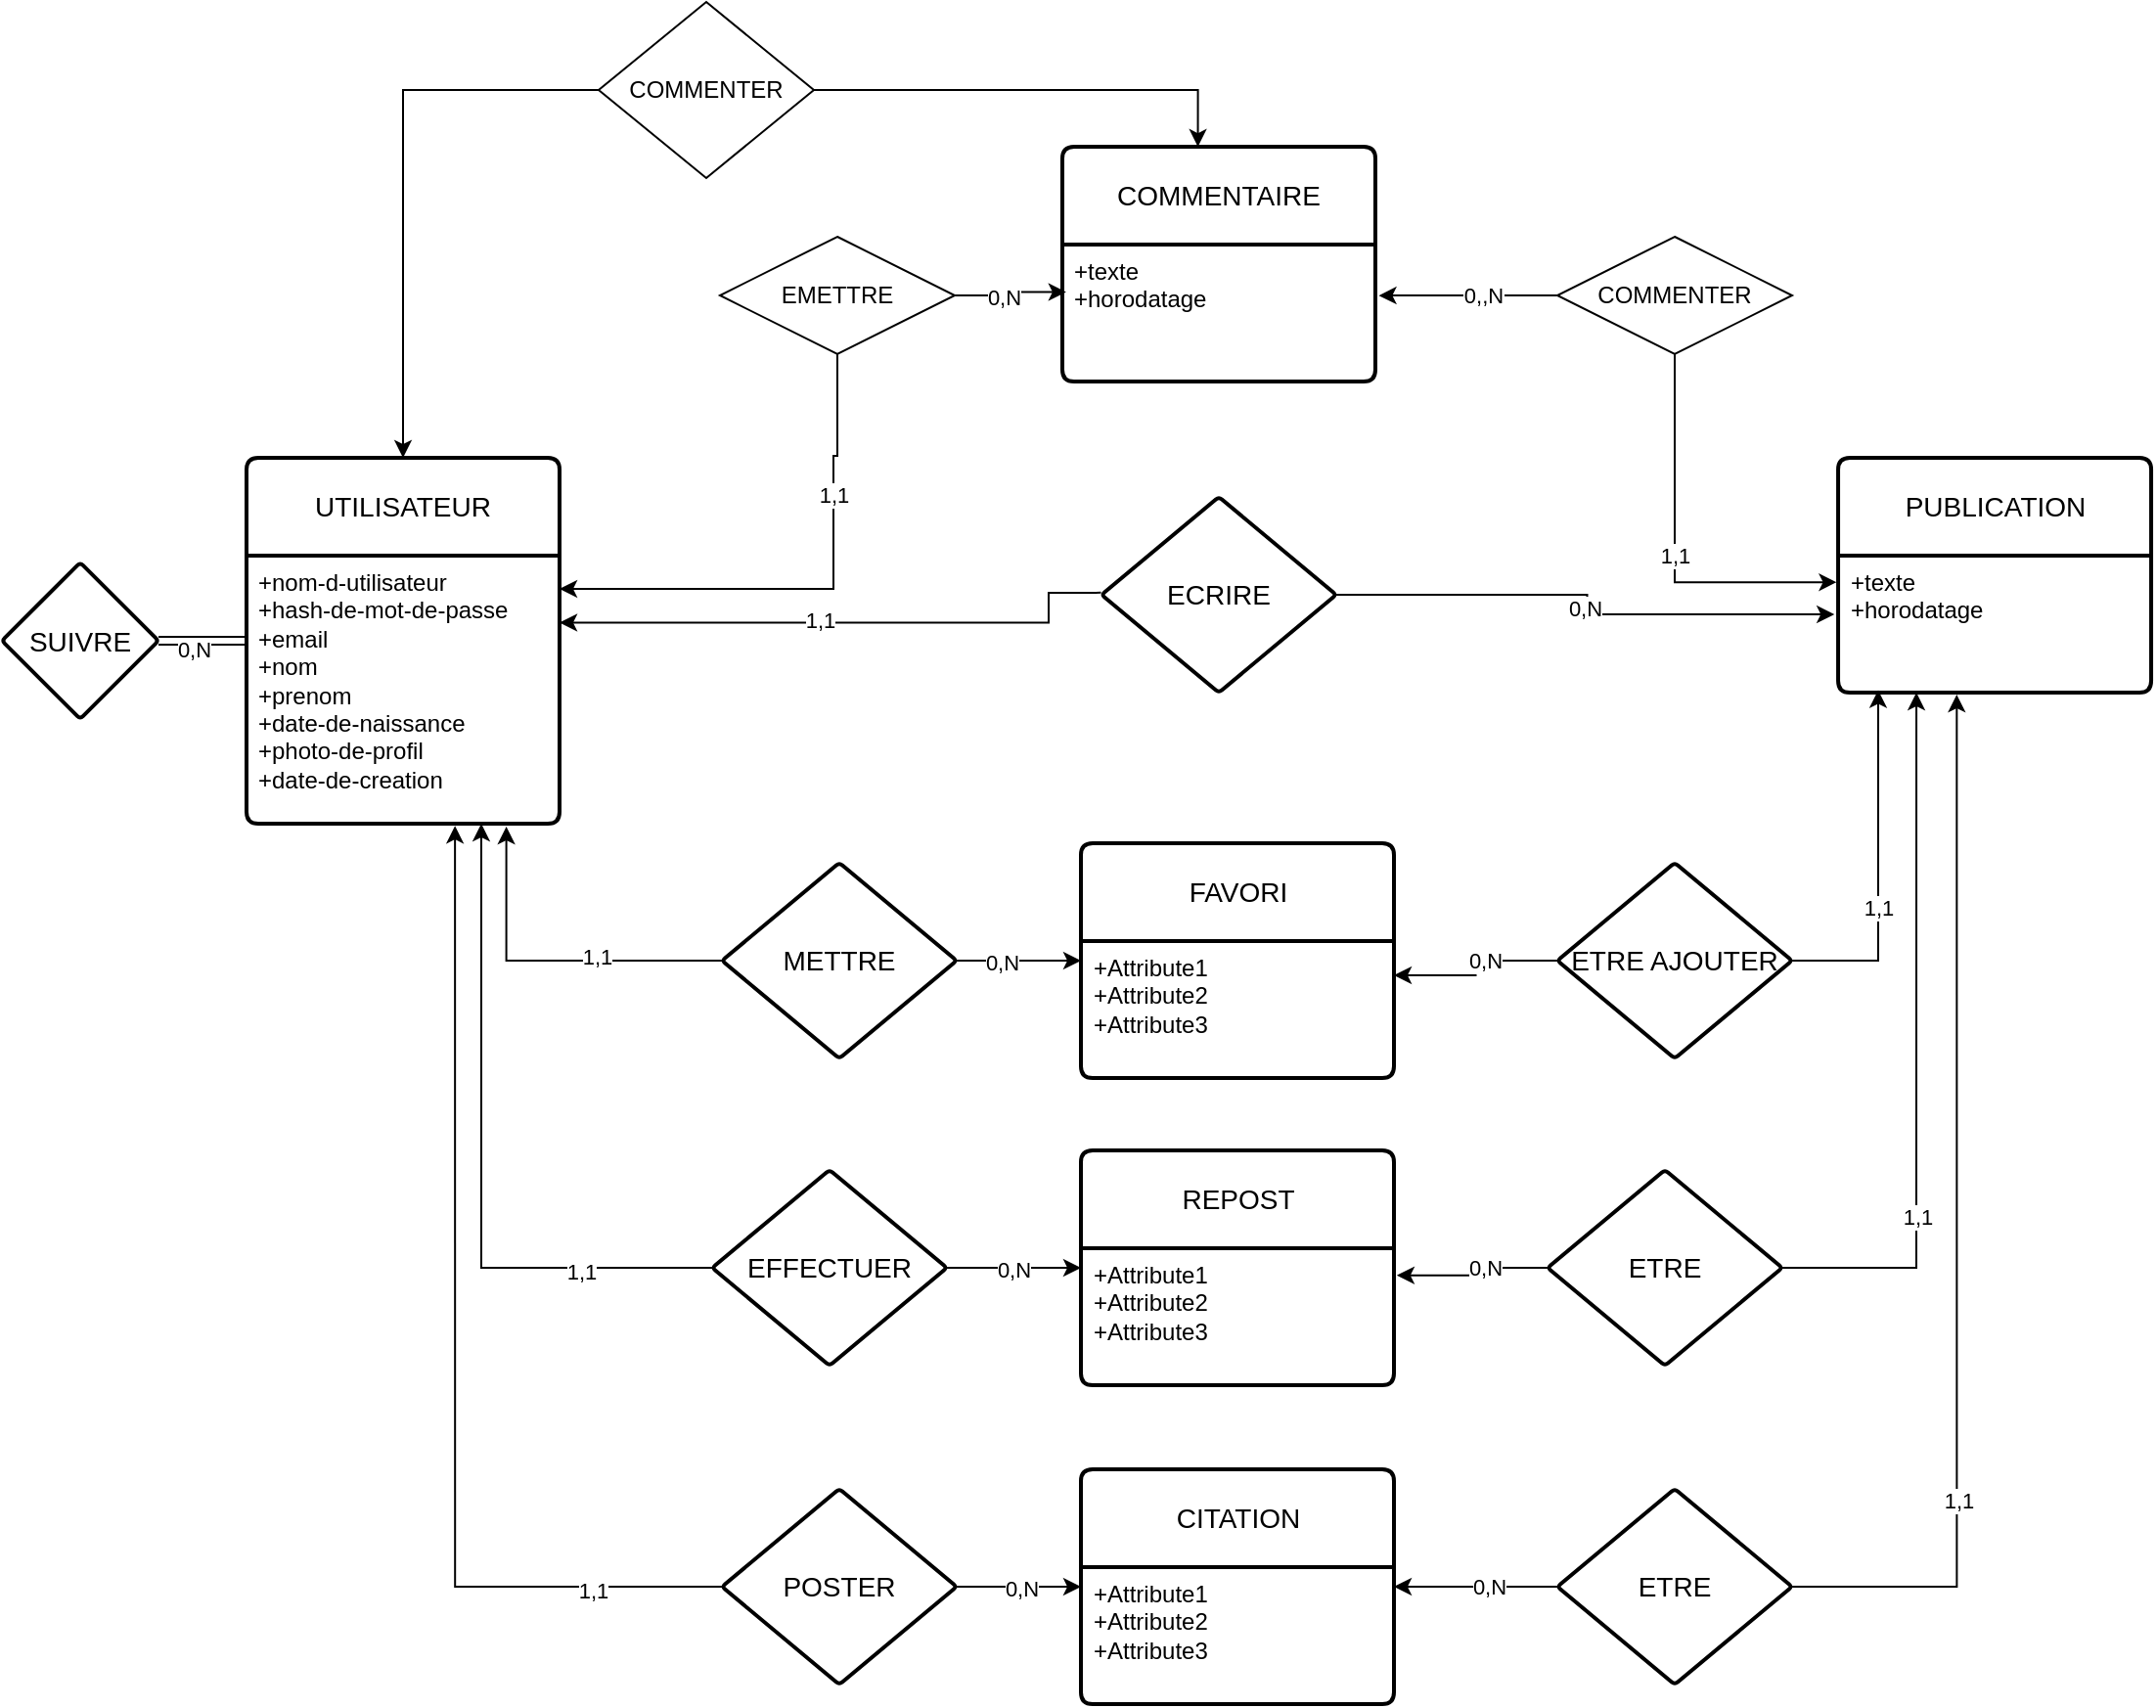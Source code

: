 <mxfile version="22.1.7" type="github" pages="2">
  <diagram id="R2lEEEUBdFMjLlhIrx00" name="Page-1">
    <mxGraphModel dx="1173" dy="604" grid="1" gridSize="10" guides="1" tooltips="1" connect="1" arrows="1" fold="1" page="1" pageScale="1" pageWidth="850" pageHeight="1100" math="0" shadow="0" extFonts="Permanent Marker^https://fonts.googleapis.com/css?family=Permanent+Marker">
      <root>
        <mxCell id="0" />
        <mxCell id="1" parent="0" />
        <mxCell id="Tkn4l6goAaeRjZIlw_f0-64" value="" style="edgeStyle=orthogonalEdgeStyle;rounded=0;orthogonalLoop=1;jettySize=auto;html=1;endArrow=none;endFill=0;startArrow=classic;startFill=1;exitX=1;exitY=0.25;exitDx=0;exitDy=0;entryX=-0.002;entryY=0.489;entryDx=0;entryDy=0;entryPerimeter=0;" edge="1" parent="1" source="Tkn4l6goAaeRjZIlw_f0-69" target="Tkn4l6goAaeRjZIlw_f0-74">
          <mxGeometry relative="1" as="geometry">
            <mxPoint x="285.72" y="424.234" as="sourcePoint" />
            <mxPoint x="452.0" y="423.0" as="targetPoint" />
            <Array as="points">
              <mxPoint x="560" y="447" />
              <mxPoint x="560" y="432" />
              <mxPoint x="584" y="432" />
            </Array>
          </mxGeometry>
        </mxCell>
        <mxCell id="Tkn4l6goAaeRjZIlw_f0-65" value="1,1" style="edgeLabel;html=1;align=center;verticalAlign=middle;resizable=0;points=[];" connectable="0" vertex="1" parent="Tkn4l6goAaeRjZIlw_f0-64">
          <mxGeometry x="-0.089" y="2" relative="1" as="geometry">
            <mxPoint as="offset" />
          </mxGeometry>
        </mxCell>
        <mxCell id="Tkn4l6goAaeRjZIlw_f0-66" value="" style="edgeStyle=orthogonalEdgeStyle;rounded=0;orthogonalLoop=1;jettySize=auto;html=1;shape=link;" edge="1" parent="1" source="Tkn4l6goAaeRjZIlw_f0-68" target="Tkn4l6goAaeRjZIlw_f0-76">
          <mxGeometry relative="1" as="geometry" />
        </mxCell>
        <mxCell id="Tkn4l6goAaeRjZIlw_f0-67" value="0,N" style="edgeLabel;html=1;align=center;verticalAlign=middle;resizable=0;points=[];" connectable="0" vertex="1" parent="Tkn4l6goAaeRjZIlw_f0-66">
          <mxGeometry x="0.2" y="4" relative="1" as="geometry">
            <mxPoint as="offset" />
          </mxGeometry>
        </mxCell>
        <mxCell id="Tkn4l6goAaeRjZIlw_f0-68" value="UTILISATEUR" style="swimlane;childLayout=stackLayout;horizontal=1;startSize=50;horizontalStack=0;rounded=1;fontSize=14;fontStyle=0;strokeWidth=2;resizeParent=0;resizeLast=1;shadow=0;dashed=0;align=center;arcSize=4;whiteSpace=wrap;html=1;" vertex="1" parent="1">
          <mxGeometry x="150" y="363" width="160" height="187" as="geometry" />
        </mxCell>
        <mxCell id="Tkn4l6goAaeRjZIlw_f0-69" value="+nom-d-utilisateur&lt;br style=&quot;border-color: var(--border-color);&quot;&gt;+hash-de-mot-de-passe&lt;br style=&quot;border-color: var(--border-color);&quot;&gt;+email&lt;br style=&quot;border-color: var(--border-color);&quot;&gt;+nom&lt;br style=&quot;border-color: var(--border-color);&quot;&gt;+prenom&lt;br style=&quot;border-color: var(--border-color);&quot;&gt;+date-de-naissance&lt;br style=&quot;border-color: var(--border-color);&quot;&gt;+photo-de-profil&lt;br style=&quot;border-color: var(--border-color);&quot;&gt;+date-de-creation" style="align=left;strokeColor=none;fillColor=none;spacingLeft=4;fontSize=12;verticalAlign=top;resizable=0;rotatable=0;part=1;html=1;" vertex="1" parent="Tkn4l6goAaeRjZIlw_f0-68">
          <mxGeometry y="50" width="160" height="137" as="geometry" />
        </mxCell>
        <mxCell id="Tkn4l6goAaeRjZIlw_f0-70" value="PUBLICATION" style="swimlane;childLayout=stackLayout;horizontal=1;startSize=50;horizontalStack=0;rounded=1;fontSize=14;fontStyle=0;strokeWidth=2;resizeParent=0;resizeLast=1;shadow=0;dashed=0;align=center;arcSize=4;whiteSpace=wrap;html=1;" vertex="1" parent="1">
          <mxGeometry x="963.53" y="363" width="160" height="120" as="geometry" />
        </mxCell>
        <mxCell id="Tkn4l6goAaeRjZIlw_f0-71" value="+texte&lt;br&gt;+horodatage" style="align=left;strokeColor=none;fillColor=none;spacingLeft=4;fontSize=12;verticalAlign=top;resizable=0;rotatable=0;part=1;html=1;" vertex="1" parent="Tkn4l6goAaeRjZIlw_f0-70">
          <mxGeometry y="50" width="160" height="70" as="geometry" />
        </mxCell>
        <mxCell id="Tkn4l6goAaeRjZIlw_f0-72" style="edgeStyle=orthogonalEdgeStyle;rounded=0;orthogonalLoop=1;jettySize=auto;html=1;entryX=-0.012;entryY=0.429;entryDx=0;entryDy=0;entryPerimeter=0;" edge="1" parent="1" source="Tkn4l6goAaeRjZIlw_f0-74" target="Tkn4l6goAaeRjZIlw_f0-71">
          <mxGeometry relative="1" as="geometry" />
        </mxCell>
        <mxCell id="Tkn4l6goAaeRjZIlw_f0-73" value="0,N" style="edgeLabel;html=1;align=center;verticalAlign=middle;resizable=0;points=[];" connectable="0" vertex="1" parent="Tkn4l6goAaeRjZIlw_f0-72">
          <mxGeometry x="0.026" y="-2" relative="1" as="geometry">
            <mxPoint y="-1" as="offset" />
          </mxGeometry>
        </mxCell>
        <mxCell id="Tkn4l6goAaeRjZIlw_f0-74" value="ECRIRE" style="rhombus;whiteSpace=wrap;html=1;fontSize=14;fontStyle=0;startSize=50;rounded=1;strokeWidth=2;shadow=0;dashed=0;arcSize=4;" vertex="1" parent="1">
          <mxGeometry x="587" y="383" width="120" height="100" as="geometry" />
        </mxCell>
        <mxCell id="U8RpekV8GVtSR6ll2oT5-3" style="edgeStyle=orthogonalEdgeStyle;rounded=0;orthogonalLoop=1;jettySize=auto;html=1;entryX=0.5;entryY=0;entryDx=0;entryDy=0;" edge="1" parent="1" source="Tkn4l6goAaeRjZIlw_f0-75" target="Tkn4l6goAaeRjZIlw_f0-68">
          <mxGeometry relative="1" as="geometry" />
        </mxCell>
        <mxCell id="Tkn4l6goAaeRjZIlw_f0-75" value="COMMENTER" style="shape=rhombus;perimeter=rhombusPerimeter;whiteSpace=wrap;html=1;align=center;" vertex="1" parent="1">
          <mxGeometry x="330" y="130" width="110" height="90" as="geometry" />
        </mxCell>
        <mxCell id="Tkn4l6goAaeRjZIlw_f0-76" value="SUIVRE" style="rhombus;whiteSpace=wrap;html=1;fontSize=14;fontStyle=0;startSize=50;rounded=1;strokeWidth=2;shadow=0;dashed=0;arcSize=4;" vertex="1" parent="1">
          <mxGeometry x="25" y="416.5" width="80" height="80" as="geometry" />
        </mxCell>
        <mxCell id="Tkn4l6goAaeRjZIlw_f0-77" value="COMMENTAIRE" style="swimlane;childLayout=stackLayout;horizontal=1;startSize=50;horizontalStack=0;rounded=1;fontSize=14;fontStyle=0;strokeWidth=2;resizeParent=0;resizeLast=1;shadow=0;dashed=0;align=center;arcSize=4;whiteSpace=wrap;html=1;" vertex="1" parent="1">
          <mxGeometry x="567" y="204.03" width="160" height="120" as="geometry" />
        </mxCell>
        <mxCell id="Tkn4l6goAaeRjZIlw_f0-78" value="+texte&lt;br&gt;+horodatage" style="align=left;strokeColor=none;fillColor=none;spacingLeft=4;fontSize=12;verticalAlign=top;resizable=0;rotatable=0;part=1;html=1;" vertex="1" parent="Tkn4l6goAaeRjZIlw_f0-77">
          <mxGeometry y="50" width="160" height="70" as="geometry" />
        </mxCell>
        <mxCell id="Tkn4l6goAaeRjZIlw_f0-81" value="EMETTRE" style="shape=rhombus;perimeter=rhombusPerimeter;whiteSpace=wrap;html=1;align=center;" vertex="1" parent="1">
          <mxGeometry x="392" y="250" width="120" height="60" as="geometry" />
        </mxCell>
        <mxCell id="Tkn4l6goAaeRjZIlw_f0-82" style="edgeStyle=orthogonalEdgeStyle;rounded=0;orthogonalLoop=1;jettySize=auto;html=1;exitX=0.5;exitY=1;exitDx=0;exitDy=0;entryX=-0.005;entryY=0.194;entryDx=0;entryDy=0;entryPerimeter=0;" edge="1" parent="1" source="Tkn4l6goAaeRjZIlw_f0-84" target="Tkn4l6goAaeRjZIlw_f0-71">
          <mxGeometry relative="1" as="geometry" />
        </mxCell>
        <mxCell id="Tkn4l6goAaeRjZIlw_f0-83" value="1,1" style="edgeLabel;html=1;align=center;verticalAlign=middle;resizable=0;points=[];" connectable="0" vertex="1" parent="Tkn4l6goAaeRjZIlw_f0-82">
          <mxGeometry x="0.03" relative="1" as="geometry">
            <mxPoint as="offset" />
          </mxGeometry>
        </mxCell>
        <mxCell id="Tkn4l6goAaeRjZIlw_f0-84" value="COMMENTER" style="shape=rhombus;perimeter=rhombusPerimeter;whiteSpace=wrap;html=1;align=center;" vertex="1" parent="1">
          <mxGeometry x="820" y="250" width="120" height="60" as="geometry" />
        </mxCell>
        <mxCell id="Tkn4l6goAaeRjZIlw_f0-85" style="edgeStyle=orthogonalEdgeStyle;rounded=0;orthogonalLoop=1;jettySize=auto;html=1;exitX=1;exitY=0.5;exitDx=0;exitDy=0;entryX=0.012;entryY=0.346;entryDx=0;entryDy=0;entryPerimeter=0;" edge="1" parent="1" source="Tkn4l6goAaeRjZIlw_f0-81" target="Tkn4l6goAaeRjZIlw_f0-78">
          <mxGeometry relative="1" as="geometry">
            <mxPoint x="433.12" y="278.67" as="targetPoint" />
          </mxGeometry>
        </mxCell>
        <mxCell id="Tkn4l6goAaeRjZIlw_f0-86" value="0,N" style="edgeLabel;html=1;align=center;verticalAlign=middle;resizable=0;points=[];" connectable="0" vertex="1" parent="Tkn4l6goAaeRjZIlw_f0-85">
          <mxGeometry x="-0.168" y="-1" relative="1" as="geometry">
            <mxPoint as="offset" />
          </mxGeometry>
        </mxCell>
        <mxCell id="Tkn4l6goAaeRjZIlw_f0-87" style="edgeStyle=orthogonalEdgeStyle;rounded=0;orthogonalLoop=1;jettySize=auto;html=1;exitX=0;exitY=0.5;exitDx=0;exitDy=0;entryX=1.011;entryY=0.372;entryDx=0;entryDy=0;entryPerimeter=0;" edge="1" parent="1" source="Tkn4l6goAaeRjZIlw_f0-84" target="Tkn4l6goAaeRjZIlw_f0-78">
          <mxGeometry relative="1" as="geometry" />
        </mxCell>
        <mxCell id="Tkn4l6goAaeRjZIlw_f0-88" value="0,,N" style="edgeLabel;html=1;align=center;verticalAlign=middle;resizable=0;points=[];" connectable="0" vertex="1" parent="Tkn4l6goAaeRjZIlw_f0-87">
          <mxGeometry x="-0.187" relative="1" as="geometry">
            <mxPoint x="-1" as="offset" />
          </mxGeometry>
        </mxCell>
        <mxCell id="Tkn4l6goAaeRjZIlw_f0-89" style="edgeStyle=orthogonalEdgeStyle;rounded=0;orthogonalLoop=1;jettySize=auto;html=1;exitX=0.5;exitY=1;exitDx=0;exitDy=0;entryX=1;entryY=0.12;entryDx=0;entryDy=0;entryPerimeter=0;" edge="1" parent="1" source="Tkn4l6goAaeRjZIlw_f0-81" target="Tkn4l6goAaeRjZIlw_f0-69">
          <mxGeometry relative="1" as="geometry">
            <mxPoint x="287" y="397.969" as="targetPoint" />
            <Array as="points">
              <mxPoint x="452" y="362" />
              <mxPoint x="450" y="362" />
              <mxPoint x="450" y="430" />
              <mxPoint x="310" y="430" />
            </Array>
          </mxGeometry>
        </mxCell>
        <mxCell id="Tkn4l6goAaeRjZIlw_f0-90" value="1,1" style="edgeLabel;html=1;align=center;verticalAlign=middle;resizable=0;points=[];" connectable="0" vertex="1" parent="Tkn4l6goAaeRjZIlw_f0-89">
          <mxGeometry x="-0.438" relative="1" as="geometry">
            <mxPoint as="offset" />
          </mxGeometry>
        </mxCell>
        <mxCell id="Tkn4l6goAaeRjZIlw_f0-91" style="edgeStyle=orthogonalEdgeStyle;rounded=0;orthogonalLoop=1;jettySize=auto;html=1;exitX=1;exitY=0.5;exitDx=0;exitDy=0;entryX=0;entryY=0.5;entryDx=0;entryDy=0;" edge="1" parent="1" source="Tkn4l6goAaeRjZIlw_f0-93" target="Tkn4l6goAaeRjZIlw_f0-94">
          <mxGeometry relative="1" as="geometry" />
        </mxCell>
        <mxCell id="Tkn4l6goAaeRjZIlw_f0-92" value="0,N" style="edgeLabel;html=1;align=center;verticalAlign=middle;resizable=0;points=[];" connectable="0" vertex="1" parent="Tkn4l6goAaeRjZIlw_f0-91">
          <mxGeometry x="-0.27" y="-1" relative="1" as="geometry">
            <mxPoint as="offset" />
          </mxGeometry>
        </mxCell>
        <mxCell id="Tkn4l6goAaeRjZIlw_f0-93" value="METTRE" style="rhombus;whiteSpace=wrap;html=1;fontSize=14;fontStyle=0;startSize=50;rounded=1;strokeWidth=2;shadow=0;dashed=0;arcSize=4;" vertex="1" parent="1">
          <mxGeometry x="393" y="570" width="120" height="100" as="geometry" />
        </mxCell>
        <mxCell id="Tkn4l6goAaeRjZIlw_f0-94" value="FAVORI" style="swimlane;childLayout=stackLayout;horizontal=1;startSize=50;horizontalStack=0;rounded=1;fontSize=14;fontStyle=0;strokeWidth=2;resizeParent=0;resizeLast=1;shadow=0;dashed=0;align=center;arcSize=4;whiteSpace=wrap;html=1;" vertex="1" parent="1">
          <mxGeometry x="576.5" y="560" width="160" height="120" as="geometry" />
        </mxCell>
        <mxCell id="Tkn4l6goAaeRjZIlw_f0-95" value="+Attribute1&#xa;+Attribute2&#xa;+Attribute3" style="align=left;strokeColor=none;fillColor=none;spacingLeft=4;fontSize=12;verticalAlign=top;resizable=0;rotatable=0;part=1;html=1;" vertex="1" parent="Tkn4l6goAaeRjZIlw_f0-94">
          <mxGeometry y="50" width="160" height="70" as="geometry" />
        </mxCell>
        <mxCell id="Tkn4l6goAaeRjZIlw_f0-96" style="edgeStyle=orthogonalEdgeStyle;rounded=0;orthogonalLoop=1;jettySize=auto;html=1;exitX=0;exitY=0.5;exitDx=0;exitDy=0;entryX=1;entryY=0.25;entryDx=0;entryDy=0;" edge="1" parent="1" source="Tkn4l6goAaeRjZIlw_f0-98" target="Tkn4l6goAaeRjZIlw_f0-95">
          <mxGeometry relative="1" as="geometry" />
        </mxCell>
        <mxCell id="Tkn4l6goAaeRjZIlw_f0-97" value="0,N" style="edgeLabel;html=1;align=center;verticalAlign=middle;resizable=0;points=[];" connectable="0" vertex="1" parent="Tkn4l6goAaeRjZIlw_f0-96">
          <mxGeometry x="-0.183" relative="1" as="geometry">
            <mxPoint as="offset" />
          </mxGeometry>
        </mxCell>
        <mxCell id="Tkn4l6goAaeRjZIlw_f0-98" value="ETRE AJOUTER" style="rhombus;whiteSpace=wrap;html=1;fontSize=14;fontStyle=0;startSize=50;rounded=1;strokeWidth=2;shadow=0;dashed=0;arcSize=4;" vertex="1" parent="1">
          <mxGeometry x="820" y="570" width="120" height="100" as="geometry" />
        </mxCell>
        <mxCell id="Tkn4l6goAaeRjZIlw_f0-99" style="edgeStyle=orthogonalEdgeStyle;rounded=0;orthogonalLoop=1;jettySize=auto;html=1;exitX=1;exitY=0.5;exitDx=0;exitDy=0;entryX=0;entryY=0.5;entryDx=0;entryDy=0;" edge="1" parent="1" source="Tkn4l6goAaeRjZIlw_f0-101" target="Tkn4l6goAaeRjZIlw_f0-102">
          <mxGeometry relative="1" as="geometry" />
        </mxCell>
        <mxCell id="Tkn4l6goAaeRjZIlw_f0-100" value="0,N" style="edgeLabel;html=1;align=center;verticalAlign=middle;resizable=0;points=[];" connectable="0" vertex="1" parent="Tkn4l6goAaeRjZIlw_f0-99">
          <mxGeometry x="-0.007" y="-1" relative="1" as="geometry">
            <mxPoint as="offset" />
          </mxGeometry>
        </mxCell>
        <mxCell id="Tkn4l6goAaeRjZIlw_f0-101" value="EFFECTUER" style="rhombus;whiteSpace=wrap;html=1;fontSize=14;fontStyle=0;startSize=50;rounded=1;strokeWidth=2;shadow=0;dashed=0;arcSize=4;" vertex="1" parent="1">
          <mxGeometry x="388" y="727" width="120" height="100" as="geometry" />
        </mxCell>
        <mxCell id="Tkn4l6goAaeRjZIlw_f0-102" value="REPOST" style="swimlane;childLayout=stackLayout;horizontal=1;startSize=50;horizontalStack=0;rounded=1;fontSize=14;fontStyle=0;strokeWidth=2;resizeParent=0;resizeLast=1;shadow=0;dashed=0;align=center;arcSize=4;whiteSpace=wrap;html=1;" vertex="1" parent="1">
          <mxGeometry x="576.5" y="717" width="160" height="120" as="geometry" />
        </mxCell>
        <mxCell id="Tkn4l6goAaeRjZIlw_f0-103" value="+Attribute1&#xa;+Attribute2&#xa;+Attribute3" style="align=left;strokeColor=none;fillColor=none;spacingLeft=4;fontSize=12;verticalAlign=top;resizable=0;rotatable=0;part=1;html=1;" vertex="1" parent="Tkn4l6goAaeRjZIlw_f0-102">
          <mxGeometry y="50" width="160" height="70" as="geometry" />
        </mxCell>
        <mxCell id="Tkn4l6goAaeRjZIlw_f0-104" style="edgeStyle=orthogonalEdgeStyle;rounded=0;orthogonalLoop=1;jettySize=auto;html=1;exitX=1;exitY=0.5;exitDx=0;exitDy=0;entryX=0.25;entryY=1;entryDx=0;entryDy=0;" edge="1" parent="1" source="Tkn4l6goAaeRjZIlw_f0-106" target="Tkn4l6goAaeRjZIlw_f0-71">
          <mxGeometry relative="1" as="geometry" />
        </mxCell>
        <mxCell id="Tkn4l6goAaeRjZIlw_f0-105" value="1,1" style="edgeLabel;html=1;align=center;verticalAlign=middle;resizable=0;points=[];" connectable="0" vertex="1" parent="Tkn4l6goAaeRjZIlw_f0-104">
          <mxGeometry x="-0.479" relative="1" as="geometry">
            <mxPoint as="offset" />
          </mxGeometry>
        </mxCell>
        <mxCell id="Tkn4l6goAaeRjZIlw_f0-106" value="ETRE" style="rhombus;whiteSpace=wrap;html=1;fontSize=14;fontStyle=0;startSize=50;rounded=1;strokeWidth=2;shadow=0;dashed=0;arcSize=4;" vertex="1" parent="1">
          <mxGeometry x="815" y="727" width="120" height="100" as="geometry" />
        </mxCell>
        <mxCell id="Tkn4l6goAaeRjZIlw_f0-107" style="edgeStyle=orthogonalEdgeStyle;rounded=0;orthogonalLoop=1;jettySize=auto;html=1;exitX=1;exitY=0.5;exitDx=0;exitDy=0;entryX=0;entryY=0.5;entryDx=0;entryDy=0;" edge="1" parent="1" source="Tkn4l6goAaeRjZIlw_f0-109" target="Tkn4l6goAaeRjZIlw_f0-110">
          <mxGeometry relative="1" as="geometry" />
        </mxCell>
        <mxCell id="Tkn4l6goAaeRjZIlw_f0-108" value="0,N" style="edgeLabel;html=1;align=center;verticalAlign=middle;resizable=0;points=[];" connectable="0" vertex="1" parent="Tkn4l6goAaeRjZIlw_f0-107">
          <mxGeometry x="0.045" y="-1" relative="1" as="geometry">
            <mxPoint as="offset" />
          </mxGeometry>
        </mxCell>
        <mxCell id="Tkn4l6goAaeRjZIlw_f0-109" value="POSTER" style="rhombus;whiteSpace=wrap;html=1;fontSize=14;fontStyle=0;startSize=50;rounded=1;strokeWidth=2;shadow=0;dashed=0;arcSize=4;" vertex="1" parent="1">
          <mxGeometry x="393" y="890" width="120" height="100" as="geometry" />
        </mxCell>
        <mxCell id="Tkn4l6goAaeRjZIlw_f0-110" value="CITATION" style="swimlane;childLayout=stackLayout;horizontal=1;startSize=50;horizontalStack=0;rounded=1;fontSize=14;fontStyle=0;strokeWidth=2;resizeParent=0;resizeLast=1;shadow=0;dashed=0;align=center;arcSize=4;whiteSpace=wrap;html=1;" vertex="1" parent="1">
          <mxGeometry x="576.5" y="880" width="160" height="120" as="geometry" />
        </mxCell>
        <mxCell id="Tkn4l6goAaeRjZIlw_f0-111" value="+Attribute1&#xa;+Attribute2&#xa;+Attribute3" style="align=left;strokeColor=none;fillColor=none;spacingLeft=4;fontSize=12;verticalAlign=top;resizable=0;rotatable=0;part=1;html=1;" vertex="1" parent="Tkn4l6goAaeRjZIlw_f0-110">
          <mxGeometry y="50" width="160" height="70" as="geometry" />
        </mxCell>
        <mxCell id="Tkn4l6goAaeRjZIlw_f0-112" style="edgeStyle=orthogonalEdgeStyle;rounded=0;orthogonalLoop=1;jettySize=auto;html=1;exitX=0;exitY=0.5;exitDx=0;exitDy=0;entryX=1;entryY=0.5;entryDx=0;entryDy=0;" edge="1" parent="1" source="Tkn4l6goAaeRjZIlw_f0-114" target="Tkn4l6goAaeRjZIlw_f0-110">
          <mxGeometry relative="1" as="geometry" />
        </mxCell>
        <mxCell id="Tkn4l6goAaeRjZIlw_f0-113" value="0,N" style="edgeLabel;html=1;align=center;verticalAlign=middle;resizable=0;points=[];" connectable="0" vertex="1" parent="Tkn4l6goAaeRjZIlw_f0-112">
          <mxGeometry x="-0.167" relative="1" as="geometry">
            <mxPoint as="offset" />
          </mxGeometry>
        </mxCell>
        <mxCell id="Tkn4l6goAaeRjZIlw_f0-114" value="ETRE" style="rhombus;whiteSpace=wrap;html=1;fontSize=14;fontStyle=0;startSize=50;rounded=1;strokeWidth=2;shadow=0;dashed=0;arcSize=4;" vertex="1" parent="1">
          <mxGeometry x="820" y="890" width="120" height="100" as="geometry" />
        </mxCell>
        <mxCell id="Tkn4l6goAaeRjZIlw_f0-115" style="edgeStyle=orthogonalEdgeStyle;rounded=0;orthogonalLoop=1;jettySize=auto;html=1;exitX=0;exitY=0.5;exitDx=0;exitDy=0;entryX=0.83;entryY=1.011;entryDx=0;entryDy=0;entryPerimeter=0;" edge="1" parent="1" source="Tkn4l6goAaeRjZIlw_f0-93" target="Tkn4l6goAaeRjZIlw_f0-69">
          <mxGeometry relative="1" as="geometry">
            <mxPoint x="290" y="580" as="targetPoint" />
          </mxGeometry>
        </mxCell>
        <mxCell id="Tkn4l6goAaeRjZIlw_f0-116" value="1,1" style="edgeLabel;html=1;align=center;verticalAlign=middle;resizable=0;points=[];" connectable="0" vertex="1" parent="Tkn4l6goAaeRjZIlw_f0-115">
          <mxGeometry x="-0.28" y="-2" relative="1" as="geometry">
            <mxPoint as="offset" />
          </mxGeometry>
        </mxCell>
        <mxCell id="Tkn4l6goAaeRjZIlw_f0-117" style="edgeStyle=orthogonalEdgeStyle;rounded=0;orthogonalLoop=1;jettySize=auto;html=1;exitX=0;exitY=0.5;exitDx=0;exitDy=0;entryX=0.75;entryY=1;entryDx=0;entryDy=0;" edge="1" parent="1" source="Tkn4l6goAaeRjZIlw_f0-101" target="Tkn4l6goAaeRjZIlw_f0-69">
          <mxGeometry relative="1" as="geometry" />
        </mxCell>
        <mxCell id="Tkn4l6goAaeRjZIlw_f0-118" value="1,1" style="edgeLabel;html=1;align=center;verticalAlign=middle;resizable=0;points=[];" connectable="0" vertex="1" parent="Tkn4l6goAaeRjZIlw_f0-117">
          <mxGeometry x="-0.613" y="2" relative="1" as="geometry">
            <mxPoint as="offset" />
          </mxGeometry>
        </mxCell>
        <mxCell id="Tkn4l6goAaeRjZIlw_f0-119" style="edgeStyle=orthogonalEdgeStyle;rounded=0;orthogonalLoop=1;jettySize=auto;html=1;exitX=0;exitY=0.5;exitDx=0;exitDy=0;entryX=0.666;entryY=1.008;entryDx=0;entryDy=0;entryPerimeter=0;" edge="1" parent="1" source="Tkn4l6goAaeRjZIlw_f0-109" target="Tkn4l6goAaeRjZIlw_f0-69">
          <mxGeometry relative="1" as="geometry">
            <mxPoint x="260" y="570" as="targetPoint" />
          </mxGeometry>
        </mxCell>
        <mxCell id="Tkn4l6goAaeRjZIlw_f0-120" value="1,1" style="edgeLabel;html=1;align=center;verticalAlign=middle;resizable=0;points=[];" connectable="0" vertex="1" parent="Tkn4l6goAaeRjZIlw_f0-119">
          <mxGeometry x="-0.749" y="2" relative="1" as="geometry">
            <mxPoint as="offset" />
          </mxGeometry>
        </mxCell>
        <mxCell id="Tkn4l6goAaeRjZIlw_f0-121" style="edgeStyle=orthogonalEdgeStyle;rounded=0;orthogonalLoop=1;jettySize=auto;html=1;exitX=0;exitY=0.5;exitDx=0;exitDy=0;entryX=1.009;entryY=0.198;entryDx=0;entryDy=0;entryPerimeter=0;" edge="1" parent="1" source="Tkn4l6goAaeRjZIlw_f0-106" target="Tkn4l6goAaeRjZIlw_f0-103">
          <mxGeometry relative="1" as="geometry" />
        </mxCell>
        <mxCell id="Tkn4l6goAaeRjZIlw_f0-122" value="0,N" style="edgeLabel;html=1;align=center;verticalAlign=middle;resizable=0;points=[];" connectable="0" vertex="1" parent="Tkn4l6goAaeRjZIlw_f0-121">
          <mxGeometry x="-0.205" relative="1" as="geometry">
            <mxPoint as="offset" />
          </mxGeometry>
        </mxCell>
        <mxCell id="Tkn4l6goAaeRjZIlw_f0-123" style="edgeStyle=orthogonalEdgeStyle;rounded=0;orthogonalLoop=1;jettySize=auto;html=1;exitX=1;exitY=0.5;exitDx=0;exitDy=0;entryX=0.128;entryY=0.983;entryDx=0;entryDy=0;entryPerimeter=0;" edge="1" parent="1" source="Tkn4l6goAaeRjZIlw_f0-98" target="Tkn4l6goAaeRjZIlw_f0-71">
          <mxGeometry relative="1" as="geometry" />
        </mxCell>
        <mxCell id="Tkn4l6goAaeRjZIlw_f0-124" value="1,1" style="edgeLabel;html=1;align=center;verticalAlign=middle;resizable=0;points=[];" connectable="0" vertex="1" parent="Tkn4l6goAaeRjZIlw_f0-123">
          <mxGeometry x="-0.213" relative="1" as="geometry">
            <mxPoint as="offset" />
          </mxGeometry>
        </mxCell>
        <mxCell id="Tkn4l6goAaeRjZIlw_f0-125" style="edgeStyle=orthogonalEdgeStyle;rounded=0;orthogonalLoop=1;jettySize=auto;html=1;exitX=1;exitY=0.5;exitDx=0;exitDy=0;entryX=0.379;entryY=1.015;entryDx=0;entryDy=0;entryPerimeter=0;" edge="1" parent="1" source="Tkn4l6goAaeRjZIlw_f0-114" target="Tkn4l6goAaeRjZIlw_f0-71">
          <mxGeometry relative="1" as="geometry" />
        </mxCell>
        <mxCell id="Tkn4l6goAaeRjZIlw_f0-126" value="1,1" style="edgeLabel;html=1;align=center;verticalAlign=middle;resizable=0;points=[];" connectable="0" vertex="1" parent="Tkn4l6goAaeRjZIlw_f0-125">
          <mxGeometry x="-0.524" y="-1" relative="1" as="geometry">
            <mxPoint as="offset" />
          </mxGeometry>
        </mxCell>
        <mxCell id="U8RpekV8GVtSR6ll2oT5-2" style="edgeStyle=orthogonalEdgeStyle;rounded=0;orthogonalLoop=1;jettySize=auto;html=1;entryX=0.433;entryY=0;entryDx=0;entryDy=0;entryPerimeter=0;" edge="1" parent="1" source="Tkn4l6goAaeRjZIlw_f0-75" target="Tkn4l6goAaeRjZIlw_f0-77">
          <mxGeometry relative="1" as="geometry" />
        </mxCell>
      </root>
    </mxGraphModel>
  </diagram>
  <diagram id="dEUJVd2mYHMvwyTPf_XQ" name="Page-2">
    <mxGraphModel dx="1173" dy="604" grid="1" gridSize="10" guides="1" tooltips="1" connect="1" arrows="1" fold="1" page="1" pageScale="1" pageWidth="1100" pageHeight="850" math="0" shadow="0">
      <root>
        <mxCell id="0" />
        <mxCell id="1" parent="0" />
        <mxCell id="Vs4MO0yzSmGj7dVC-3Ge-94" style="edgeStyle=orthogonalEdgeStyle;rounded=0;orthogonalLoop=1;jettySize=auto;html=1;exitX=1;exitY=0;exitDx=0;exitDy=0;entryX=0;entryY=0;entryDx=0;entryDy=0;endArrow=none;endFill=0;fillColor=#bac8d3;strokeColor=#23445d;" edge="1" parent="1" source="Vs4MO0yzSmGj7dVC-3Ge-1" target="Vs4MO0yzSmGj7dVC-3Ge-29">
          <mxGeometry relative="1" as="geometry" />
        </mxCell>
        <mxCell id="Vs4MO0yzSmGj7dVC-3Ge-1" value="USER" style="shape=table;startSize=30;container=1;collapsible=1;childLayout=tableLayout;fixedRows=1;rowLines=0;fontStyle=1;align=center;resizeLast=1;html=1;fillColor=#bac8d3;strokeColor=#23445d;" vertex="1" parent="1">
          <mxGeometry x="560" y="590" width="180" height="300" as="geometry" />
        </mxCell>
        <mxCell id="Vs4MO0yzSmGj7dVC-3Ge-2" value="" style="shape=tableRow;horizontal=0;startSize=0;swimlaneHead=0;swimlaneBody=0;fillColor=#bac8d3;collapsible=0;dropTarget=0;points=[[0,0.5],[1,0.5]];portConstraint=eastwest;top=0;left=0;right=0;bottom=1;strokeColor=#23445d;" vertex="1" parent="Vs4MO0yzSmGj7dVC-3Ge-1">
          <mxGeometry y="30" width="180" height="30" as="geometry" />
        </mxCell>
        <mxCell id="Vs4MO0yzSmGj7dVC-3Ge-3" value="PK" style="shape=partialRectangle;connectable=0;fillColor=#bac8d3;top=0;left=0;bottom=0;right=0;fontStyle=1;overflow=hidden;whiteSpace=wrap;html=1;strokeColor=#23445d;" vertex="1" parent="Vs4MO0yzSmGj7dVC-3Ge-2">
          <mxGeometry width="30" height="30" as="geometry">
            <mxRectangle width="30" height="30" as="alternateBounds" />
          </mxGeometry>
        </mxCell>
        <mxCell id="Vs4MO0yzSmGj7dVC-3Ge-4" value="ID" style="shape=partialRectangle;connectable=0;fillColor=#bac8d3;top=0;left=0;bottom=0;right=0;align=left;spacingLeft=6;fontStyle=5;overflow=hidden;whiteSpace=wrap;html=1;strokeColor=#23445d;" vertex="1" parent="Vs4MO0yzSmGj7dVC-3Ge-2">
          <mxGeometry x="30" width="150" height="30" as="geometry">
            <mxRectangle width="150" height="30" as="alternateBounds" />
          </mxGeometry>
        </mxCell>
        <mxCell id="Vs4MO0yzSmGj7dVC-3Ge-5" value="" style="shape=tableRow;horizontal=0;startSize=0;swimlaneHead=0;swimlaneBody=0;fillColor=#bac8d3;collapsible=0;dropTarget=0;points=[[0,0.5],[1,0.5]];portConstraint=eastwest;top=0;left=0;right=0;bottom=0;strokeColor=#23445d;" vertex="1" parent="Vs4MO0yzSmGj7dVC-3Ge-1">
          <mxGeometry y="60" width="180" height="30" as="geometry" />
        </mxCell>
        <mxCell id="Vs4MO0yzSmGj7dVC-3Ge-6" value="" style="shape=partialRectangle;connectable=0;fillColor=#bac8d3;top=0;left=0;bottom=0;right=0;editable=1;overflow=hidden;whiteSpace=wrap;html=1;strokeColor=#23445d;" vertex="1" parent="Vs4MO0yzSmGj7dVC-3Ge-5">
          <mxGeometry width="30" height="30" as="geometry">
            <mxRectangle width="30" height="30" as="alternateBounds" />
          </mxGeometry>
        </mxCell>
        <mxCell id="Vs4MO0yzSmGj7dVC-3Ge-7" value="nom-d-utilisateur" style="shape=partialRectangle;connectable=0;fillColor=#bac8d3;top=0;left=0;bottom=0;right=0;align=left;spacingLeft=6;overflow=hidden;whiteSpace=wrap;html=1;strokeColor=#23445d;" vertex="1" parent="Vs4MO0yzSmGj7dVC-3Ge-5">
          <mxGeometry x="30" width="150" height="30" as="geometry">
            <mxRectangle width="150" height="30" as="alternateBounds" />
          </mxGeometry>
        </mxCell>
        <mxCell id="Vs4MO0yzSmGj7dVC-3Ge-8" value="" style="shape=tableRow;horizontal=0;startSize=0;swimlaneHead=0;swimlaneBody=0;fillColor=#bac8d3;collapsible=0;dropTarget=0;points=[[0,0.5],[1,0.5]];portConstraint=eastwest;top=0;left=0;right=0;bottom=0;strokeColor=#23445d;" vertex="1" parent="Vs4MO0yzSmGj7dVC-3Ge-1">
          <mxGeometry y="90" width="180" height="30" as="geometry" />
        </mxCell>
        <mxCell id="Vs4MO0yzSmGj7dVC-3Ge-9" value="" style="shape=partialRectangle;connectable=0;fillColor=#bac8d3;top=0;left=0;bottom=0;right=0;editable=1;overflow=hidden;whiteSpace=wrap;html=1;strokeColor=#23445d;" vertex="1" parent="Vs4MO0yzSmGj7dVC-3Ge-8">
          <mxGeometry width="30" height="30" as="geometry">
            <mxRectangle width="30" height="30" as="alternateBounds" />
          </mxGeometry>
        </mxCell>
        <mxCell id="Vs4MO0yzSmGj7dVC-3Ge-10" value="hash-de-mot-de-passe" style="shape=partialRectangle;connectable=0;fillColor=#bac8d3;top=0;left=0;bottom=0;right=0;align=left;spacingLeft=6;overflow=hidden;whiteSpace=wrap;html=1;strokeColor=#23445d;" vertex="1" parent="Vs4MO0yzSmGj7dVC-3Ge-8">
          <mxGeometry x="30" width="150" height="30" as="geometry">
            <mxRectangle width="150" height="30" as="alternateBounds" />
          </mxGeometry>
        </mxCell>
        <mxCell id="Vs4MO0yzSmGj7dVC-3Ge-11" value="" style="shape=tableRow;horizontal=0;startSize=0;swimlaneHead=0;swimlaneBody=0;fillColor=#bac8d3;collapsible=0;dropTarget=0;points=[[0,0.5],[1,0.5]];portConstraint=eastwest;top=0;left=0;right=0;bottom=0;strokeColor=#23445d;" vertex="1" parent="Vs4MO0yzSmGj7dVC-3Ge-1">
          <mxGeometry y="120" width="180" height="30" as="geometry" />
        </mxCell>
        <mxCell id="Vs4MO0yzSmGj7dVC-3Ge-12" value="" style="shape=partialRectangle;connectable=0;fillColor=#bac8d3;top=0;left=0;bottom=0;right=0;editable=1;overflow=hidden;whiteSpace=wrap;html=1;strokeColor=#23445d;" vertex="1" parent="Vs4MO0yzSmGj7dVC-3Ge-11">
          <mxGeometry width="30" height="30" as="geometry">
            <mxRectangle width="30" height="30" as="alternateBounds" />
          </mxGeometry>
        </mxCell>
        <mxCell id="Vs4MO0yzSmGj7dVC-3Ge-13" value="email" style="shape=partialRectangle;connectable=0;fillColor=#bac8d3;top=0;left=0;bottom=0;right=0;align=left;spacingLeft=6;overflow=hidden;whiteSpace=wrap;html=1;strokeColor=#23445d;" vertex="1" parent="Vs4MO0yzSmGj7dVC-3Ge-11">
          <mxGeometry x="30" width="150" height="30" as="geometry">
            <mxRectangle width="150" height="30" as="alternateBounds" />
          </mxGeometry>
        </mxCell>
        <mxCell id="Vs4MO0yzSmGj7dVC-3Ge-14" value="" style="shape=tableRow;horizontal=0;startSize=0;swimlaneHead=0;swimlaneBody=0;fillColor=#bac8d3;collapsible=0;dropTarget=0;points=[[0,0.5],[1,0.5]];portConstraint=eastwest;top=0;left=0;right=0;bottom=0;strokeColor=#23445d;" vertex="1" parent="Vs4MO0yzSmGj7dVC-3Ge-1">
          <mxGeometry y="150" width="180" height="30" as="geometry" />
        </mxCell>
        <mxCell id="Vs4MO0yzSmGj7dVC-3Ge-15" value="" style="shape=partialRectangle;connectable=0;fillColor=#bac8d3;top=0;left=0;bottom=0;right=0;editable=1;overflow=hidden;whiteSpace=wrap;html=1;strokeColor=#23445d;" vertex="1" parent="Vs4MO0yzSmGj7dVC-3Ge-14">
          <mxGeometry width="30" height="30" as="geometry">
            <mxRectangle width="30" height="30" as="alternateBounds" />
          </mxGeometry>
        </mxCell>
        <mxCell id="Vs4MO0yzSmGj7dVC-3Ge-16" value="nom" style="shape=partialRectangle;connectable=0;fillColor=#bac8d3;top=0;left=0;bottom=0;right=0;align=left;spacingLeft=6;overflow=hidden;whiteSpace=wrap;html=1;strokeColor=#23445d;" vertex="1" parent="Vs4MO0yzSmGj7dVC-3Ge-14">
          <mxGeometry x="30" width="150" height="30" as="geometry">
            <mxRectangle width="150" height="30" as="alternateBounds" />
          </mxGeometry>
        </mxCell>
        <mxCell id="Vs4MO0yzSmGj7dVC-3Ge-17" value="" style="shape=tableRow;horizontal=0;startSize=0;swimlaneHead=0;swimlaneBody=0;fillColor=#bac8d3;collapsible=0;dropTarget=0;points=[[0,0.5],[1,0.5]];portConstraint=eastwest;top=0;left=0;right=0;bottom=0;strokeColor=#23445d;" vertex="1" parent="Vs4MO0yzSmGj7dVC-3Ge-1">
          <mxGeometry y="180" width="180" height="30" as="geometry" />
        </mxCell>
        <mxCell id="Vs4MO0yzSmGj7dVC-3Ge-18" value="" style="shape=partialRectangle;connectable=0;fillColor=#bac8d3;top=0;left=0;bottom=0;right=0;editable=1;overflow=hidden;whiteSpace=wrap;html=1;strokeColor=#23445d;" vertex="1" parent="Vs4MO0yzSmGj7dVC-3Ge-17">
          <mxGeometry width="30" height="30" as="geometry">
            <mxRectangle width="30" height="30" as="alternateBounds" />
          </mxGeometry>
        </mxCell>
        <mxCell id="Vs4MO0yzSmGj7dVC-3Ge-19" value="prenom" style="shape=partialRectangle;connectable=0;fillColor=#bac8d3;top=0;left=0;bottom=0;right=0;align=left;spacingLeft=6;overflow=hidden;whiteSpace=wrap;html=1;strokeColor=#23445d;" vertex="1" parent="Vs4MO0yzSmGj7dVC-3Ge-17">
          <mxGeometry x="30" width="150" height="30" as="geometry">
            <mxRectangle width="150" height="30" as="alternateBounds" />
          </mxGeometry>
        </mxCell>
        <mxCell id="Vs4MO0yzSmGj7dVC-3Ge-20" value="" style="shape=tableRow;horizontal=0;startSize=0;swimlaneHead=0;swimlaneBody=0;fillColor=#bac8d3;collapsible=0;dropTarget=0;points=[[0,0.5],[1,0.5]];portConstraint=eastwest;top=0;left=0;right=0;bottom=0;strokeColor=#23445d;" vertex="1" parent="Vs4MO0yzSmGj7dVC-3Ge-1">
          <mxGeometry y="210" width="180" height="30" as="geometry" />
        </mxCell>
        <mxCell id="Vs4MO0yzSmGj7dVC-3Ge-21" value="" style="shape=partialRectangle;connectable=0;fillColor=#bac8d3;top=0;left=0;bottom=0;right=0;editable=1;overflow=hidden;whiteSpace=wrap;html=1;strokeColor=#23445d;" vertex="1" parent="Vs4MO0yzSmGj7dVC-3Ge-20">
          <mxGeometry width="30" height="30" as="geometry">
            <mxRectangle width="30" height="30" as="alternateBounds" />
          </mxGeometry>
        </mxCell>
        <mxCell id="Vs4MO0yzSmGj7dVC-3Ge-22" value="date-de-naissance" style="shape=partialRectangle;connectable=0;fillColor=#bac8d3;top=0;left=0;bottom=0;right=0;align=left;spacingLeft=6;overflow=hidden;whiteSpace=wrap;html=1;strokeColor=#23445d;" vertex="1" parent="Vs4MO0yzSmGj7dVC-3Ge-20">
          <mxGeometry x="30" width="150" height="30" as="geometry">
            <mxRectangle width="150" height="30" as="alternateBounds" />
          </mxGeometry>
        </mxCell>
        <mxCell id="Vs4MO0yzSmGj7dVC-3Ge-23" value="" style="shape=tableRow;horizontal=0;startSize=0;swimlaneHead=0;swimlaneBody=0;fillColor=#bac8d3;collapsible=0;dropTarget=0;points=[[0,0.5],[1,0.5]];portConstraint=eastwest;top=0;left=0;right=0;bottom=0;strokeColor=#23445d;" vertex="1" parent="Vs4MO0yzSmGj7dVC-3Ge-1">
          <mxGeometry y="240" width="180" height="30" as="geometry" />
        </mxCell>
        <mxCell id="Vs4MO0yzSmGj7dVC-3Ge-24" value="" style="shape=partialRectangle;connectable=0;fillColor=#bac8d3;top=0;left=0;bottom=0;right=0;editable=1;overflow=hidden;whiteSpace=wrap;html=1;strokeColor=#23445d;" vertex="1" parent="Vs4MO0yzSmGj7dVC-3Ge-23">
          <mxGeometry width="30" height="30" as="geometry">
            <mxRectangle width="30" height="30" as="alternateBounds" />
          </mxGeometry>
        </mxCell>
        <mxCell id="Vs4MO0yzSmGj7dVC-3Ge-25" value="photo-de-profil" style="shape=partialRectangle;connectable=0;fillColor=#bac8d3;top=0;left=0;bottom=0;right=0;align=left;spacingLeft=6;overflow=hidden;whiteSpace=wrap;html=1;strokeColor=#23445d;" vertex="1" parent="Vs4MO0yzSmGj7dVC-3Ge-23">
          <mxGeometry x="30" width="150" height="30" as="geometry">
            <mxRectangle width="150" height="30" as="alternateBounds" />
          </mxGeometry>
        </mxCell>
        <mxCell id="Vs4MO0yzSmGj7dVC-3Ge-26" value="" style="shape=tableRow;horizontal=0;startSize=0;swimlaneHead=0;swimlaneBody=0;fillColor=#bac8d3;collapsible=0;dropTarget=0;points=[[0,0.5],[1,0.5]];portConstraint=eastwest;top=0;left=0;right=0;bottom=0;strokeColor=#23445d;" vertex="1" parent="Vs4MO0yzSmGj7dVC-3Ge-1">
          <mxGeometry y="270" width="180" height="30" as="geometry" />
        </mxCell>
        <mxCell id="Vs4MO0yzSmGj7dVC-3Ge-27" value="" style="shape=partialRectangle;connectable=0;fillColor=#bac8d3;top=0;left=0;bottom=0;right=0;editable=1;overflow=hidden;whiteSpace=wrap;html=1;strokeColor=#23445d;" vertex="1" parent="Vs4MO0yzSmGj7dVC-3Ge-26">
          <mxGeometry width="30" height="30" as="geometry">
            <mxRectangle width="30" height="30" as="alternateBounds" />
          </mxGeometry>
        </mxCell>
        <mxCell id="Vs4MO0yzSmGj7dVC-3Ge-28" value="date-de-creation" style="shape=partialRectangle;connectable=0;fillColor=#bac8d3;top=0;left=0;bottom=0;right=0;align=left;spacingLeft=6;overflow=hidden;whiteSpace=wrap;html=1;strokeColor=#23445d;" vertex="1" parent="Vs4MO0yzSmGj7dVC-3Ge-26">
          <mxGeometry x="30" width="150" height="30" as="geometry">
            <mxRectangle width="150" height="30" as="alternateBounds" />
          </mxGeometry>
        </mxCell>
        <mxCell id="Vs4MO0yzSmGj7dVC-3Ge-95" style="edgeStyle=orthogonalEdgeStyle;rounded=0;orthogonalLoop=1;jettySize=auto;html=1;exitX=1;exitY=0;exitDx=0;exitDy=0;entryX=0;entryY=0;entryDx=0;entryDy=0;endArrow=none;endFill=0;fillColor=#bac8d3;strokeColor=#23445d;" edge="1" parent="1" source="Vs4MO0yzSmGj7dVC-3Ge-29" target="Vs4MO0yzSmGj7dVC-3Ge-42">
          <mxGeometry relative="1" as="geometry" />
        </mxCell>
        <mxCell id="Vs4MO0yzSmGj7dVC-3Ge-29" value="COMMENT" style="shape=table;startSize=30;container=1;collapsible=1;childLayout=tableLayout;fixedRows=1;rowLines=0;fontStyle=1;align=center;resizeLast=1;html=1;fillColor=#bac8d3;strokeColor=#23445d;" vertex="1" parent="1">
          <mxGeometry x="1060" y="560" width="180" height="180" as="geometry" />
        </mxCell>
        <mxCell id="Vs4MO0yzSmGj7dVC-3Ge-30" value="" style="shape=tableRow;horizontal=0;startSize=0;swimlaneHead=0;swimlaneBody=0;fillColor=#bac8d3;collapsible=0;dropTarget=0;points=[[0,0.5],[1,0.5]];portConstraint=eastwest;top=0;left=0;right=0;bottom=1;strokeColor=#23445d;" vertex="1" parent="Vs4MO0yzSmGj7dVC-3Ge-29">
          <mxGeometry y="30" width="180" height="30" as="geometry" />
        </mxCell>
        <mxCell id="Vs4MO0yzSmGj7dVC-3Ge-31" value="PK" style="shape=partialRectangle;connectable=0;fillColor=#bac8d3;top=0;left=0;bottom=0;right=0;fontStyle=1;overflow=hidden;whiteSpace=wrap;html=1;strokeColor=#23445d;" vertex="1" parent="Vs4MO0yzSmGj7dVC-3Ge-30">
          <mxGeometry width="30" height="30" as="geometry">
            <mxRectangle width="30" height="30" as="alternateBounds" />
          </mxGeometry>
        </mxCell>
        <mxCell id="Vs4MO0yzSmGj7dVC-3Ge-32" value="ID" style="shape=partialRectangle;connectable=0;fillColor=#bac8d3;top=0;left=0;bottom=0;right=0;align=left;spacingLeft=6;fontStyle=5;overflow=hidden;whiteSpace=wrap;html=1;strokeColor=#23445d;" vertex="1" parent="Vs4MO0yzSmGj7dVC-3Ge-30">
          <mxGeometry x="30" width="150" height="30" as="geometry">
            <mxRectangle width="150" height="30" as="alternateBounds" />
          </mxGeometry>
        </mxCell>
        <mxCell id="sBbUG8jKWfK9Sq-vc8ym-22" value="" style="shape=tableRow;horizontal=0;startSize=0;swimlaneHead=0;swimlaneBody=0;fillColor=#bac8d3;collapsible=0;dropTarget=0;points=[[0,0.5],[1,0.5]];portConstraint=eastwest;top=0;left=0;right=0;bottom=1;strokeColor=#23445d;" vertex="1" parent="Vs4MO0yzSmGj7dVC-3Ge-29">
          <mxGeometry y="60" width="180" height="30" as="geometry" />
        </mxCell>
        <mxCell id="sBbUG8jKWfK9Sq-vc8ym-23" value="FK" style="shape=partialRectangle;connectable=0;fillColor=#bac8d3;top=0;left=0;bottom=0;right=0;fontStyle=1;overflow=hidden;whiteSpace=wrap;html=1;strokeColor=#23445d;" vertex="1" parent="sBbUG8jKWfK9Sq-vc8ym-22">
          <mxGeometry width="30" height="30" as="geometry">
            <mxRectangle width="30" height="30" as="alternateBounds" />
          </mxGeometry>
        </mxCell>
        <mxCell id="sBbUG8jKWfK9Sq-vc8ym-24" value="user-id" style="shape=partialRectangle;connectable=0;fillColor=#bac8d3;top=0;left=0;bottom=0;right=0;align=left;spacingLeft=6;fontStyle=5;overflow=hidden;whiteSpace=wrap;html=1;strokeColor=#23445d;" vertex="1" parent="sBbUG8jKWfK9Sq-vc8ym-22">
          <mxGeometry x="30" width="150" height="30" as="geometry">
            <mxRectangle width="150" height="30" as="alternateBounds" />
          </mxGeometry>
        </mxCell>
        <mxCell id="sBbUG8jKWfK9Sq-vc8ym-25" value="" style="shape=tableRow;horizontal=0;startSize=0;swimlaneHead=0;swimlaneBody=0;fillColor=#bac8d3;collapsible=0;dropTarget=0;points=[[0,0.5],[1,0.5]];portConstraint=eastwest;top=0;left=0;right=0;bottom=1;strokeColor=#23445d;" vertex="1" parent="Vs4MO0yzSmGj7dVC-3Ge-29">
          <mxGeometry y="90" width="180" height="30" as="geometry" />
        </mxCell>
        <mxCell id="sBbUG8jKWfK9Sq-vc8ym-26" value="FK" style="shape=partialRectangle;connectable=0;fillColor=#bac8d3;top=0;left=0;bottom=0;right=0;fontStyle=1;overflow=hidden;whiteSpace=wrap;html=1;strokeColor=#23445d;" vertex="1" parent="sBbUG8jKWfK9Sq-vc8ym-25">
          <mxGeometry width="30" height="30" as="geometry">
            <mxRectangle width="30" height="30" as="alternateBounds" />
          </mxGeometry>
        </mxCell>
        <mxCell id="sBbUG8jKWfK9Sq-vc8ym-27" value="post-id" style="shape=partialRectangle;connectable=0;fillColor=#bac8d3;top=0;left=0;bottom=0;right=0;align=left;spacingLeft=6;fontStyle=5;overflow=hidden;whiteSpace=wrap;html=1;strokeColor=#23445d;" vertex="1" parent="sBbUG8jKWfK9Sq-vc8ym-25">
          <mxGeometry x="30" width="150" height="30" as="geometry">
            <mxRectangle width="150" height="30" as="alternateBounds" />
          </mxGeometry>
        </mxCell>
        <mxCell id="Vs4MO0yzSmGj7dVC-3Ge-33" value="" style="shape=tableRow;horizontal=0;startSize=0;swimlaneHead=0;swimlaneBody=0;fillColor=#bac8d3;collapsible=0;dropTarget=0;points=[[0,0.5],[1,0.5]];portConstraint=eastwest;top=0;left=0;right=0;bottom=0;strokeColor=#23445d;" vertex="1" parent="Vs4MO0yzSmGj7dVC-3Ge-29">
          <mxGeometry y="120" width="180" height="30" as="geometry" />
        </mxCell>
        <mxCell id="Vs4MO0yzSmGj7dVC-3Ge-34" value="" style="shape=partialRectangle;connectable=0;fillColor=#bac8d3;top=0;left=0;bottom=0;right=0;editable=1;overflow=hidden;whiteSpace=wrap;html=1;strokeColor=#23445d;" vertex="1" parent="Vs4MO0yzSmGj7dVC-3Ge-33">
          <mxGeometry width="30" height="30" as="geometry">
            <mxRectangle width="30" height="30" as="alternateBounds" />
          </mxGeometry>
        </mxCell>
        <mxCell id="Vs4MO0yzSmGj7dVC-3Ge-35" value="texte" style="shape=partialRectangle;connectable=0;fillColor=#bac8d3;top=0;left=0;bottom=0;right=0;align=left;spacingLeft=6;overflow=hidden;whiteSpace=wrap;html=1;strokeColor=#23445d;" vertex="1" parent="Vs4MO0yzSmGj7dVC-3Ge-33">
          <mxGeometry x="30" width="150" height="30" as="geometry">
            <mxRectangle width="150" height="30" as="alternateBounds" />
          </mxGeometry>
        </mxCell>
        <mxCell id="Vs4MO0yzSmGj7dVC-3Ge-36" value="" style="shape=tableRow;horizontal=0;startSize=0;swimlaneHead=0;swimlaneBody=0;fillColor=#bac8d3;collapsible=0;dropTarget=0;points=[[0,0.5],[1,0.5]];portConstraint=eastwest;top=0;left=0;right=0;bottom=0;strokeColor=#23445d;" vertex="1" parent="Vs4MO0yzSmGj7dVC-3Ge-29">
          <mxGeometry y="150" width="180" height="30" as="geometry" />
        </mxCell>
        <mxCell id="Vs4MO0yzSmGj7dVC-3Ge-37" value="" style="shape=partialRectangle;connectable=0;fillColor=#bac8d3;top=0;left=0;bottom=0;right=0;editable=1;overflow=hidden;whiteSpace=wrap;html=1;strokeColor=#23445d;" vertex="1" parent="Vs4MO0yzSmGj7dVC-3Ge-36">
          <mxGeometry width="30" height="30" as="geometry">
            <mxRectangle width="30" height="30" as="alternateBounds" />
          </mxGeometry>
        </mxCell>
        <mxCell id="Vs4MO0yzSmGj7dVC-3Ge-38" value="horodatage" style="shape=partialRectangle;connectable=0;fillColor=#bac8d3;top=0;left=0;bottom=0;right=0;align=left;spacingLeft=6;overflow=hidden;whiteSpace=wrap;html=1;strokeColor=#23445d;" vertex="1" parent="Vs4MO0yzSmGj7dVC-3Ge-36">
          <mxGeometry x="30" width="150" height="30" as="geometry">
            <mxRectangle width="150" height="30" as="alternateBounds" />
          </mxGeometry>
        </mxCell>
        <mxCell id="Vs4MO0yzSmGj7dVC-3Ge-42" value="POST" style="shape=table;startSize=30;container=1;collapsible=1;childLayout=tableLayout;fixedRows=1;rowLines=0;fontStyle=1;align=center;resizeLast=1;html=1;fillColor=#bac8d3;strokeColor=#23445d;" vertex="1" parent="1">
          <mxGeometry x="1370" y="713" width="180" height="150" as="geometry" />
        </mxCell>
        <mxCell id="Vs4MO0yzSmGj7dVC-3Ge-43" value="" style="shape=tableRow;horizontal=0;startSize=0;swimlaneHead=0;swimlaneBody=0;fillColor=#bac8d3;collapsible=0;dropTarget=0;points=[[0,0.5],[1,0.5]];portConstraint=eastwest;top=0;left=0;right=0;bottom=1;strokeColor=#23445d;" vertex="1" parent="Vs4MO0yzSmGj7dVC-3Ge-42">
          <mxGeometry y="30" width="180" height="30" as="geometry" />
        </mxCell>
        <mxCell id="Vs4MO0yzSmGj7dVC-3Ge-44" value="PK" style="shape=partialRectangle;connectable=0;fillColor=#bac8d3;top=0;left=0;bottom=0;right=0;fontStyle=1;overflow=hidden;whiteSpace=wrap;html=1;strokeColor=#23445d;" vertex="1" parent="Vs4MO0yzSmGj7dVC-3Ge-43">
          <mxGeometry width="30" height="30" as="geometry">
            <mxRectangle width="30" height="30" as="alternateBounds" />
          </mxGeometry>
        </mxCell>
        <mxCell id="Vs4MO0yzSmGj7dVC-3Ge-45" value="ID" style="shape=partialRectangle;connectable=0;fillColor=#bac8d3;top=0;left=0;bottom=0;right=0;align=left;spacingLeft=6;fontStyle=5;overflow=hidden;whiteSpace=wrap;html=1;strokeColor=#23445d;" vertex="1" parent="Vs4MO0yzSmGj7dVC-3Ge-43">
          <mxGeometry x="30" width="150" height="30" as="geometry">
            <mxRectangle width="150" height="30" as="alternateBounds" />
          </mxGeometry>
        </mxCell>
        <mxCell id="sBbUG8jKWfK9Sq-vc8ym-19" value="" style="shape=tableRow;horizontal=0;startSize=0;swimlaneHead=0;swimlaneBody=0;fillColor=#bac8d3;collapsible=0;dropTarget=0;points=[[0,0.5],[1,0.5]];portConstraint=eastwest;top=0;left=0;right=0;bottom=1;strokeColor=#23445d;" vertex="1" parent="Vs4MO0yzSmGj7dVC-3Ge-42">
          <mxGeometry y="60" width="180" height="30" as="geometry" />
        </mxCell>
        <mxCell id="sBbUG8jKWfK9Sq-vc8ym-20" value="FK" style="shape=partialRectangle;connectable=0;fillColor=#bac8d3;top=0;left=0;bottom=0;right=0;fontStyle=1;overflow=hidden;whiteSpace=wrap;html=1;strokeColor=#23445d;" vertex="1" parent="sBbUG8jKWfK9Sq-vc8ym-19">
          <mxGeometry width="30" height="30" as="geometry">
            <mxRectangle width="30" height="30" as="alternateBounds" />
          </mxGeometry>
        </mxCell>
        <mxCell id="sBbUG8jKWfK9Sq-vc8ym-21" value="user-id" style="shape=partialRectangle;connectable=0;fillColor=#bac8d3;top=0;left=0;bottom=0;right=0;align=left;spacingLeft=6;fontStyle=5;overflow=hidden;whiteSpace=wrap;html=1;strokeColor=#23445d;" vertex="1" parent="sBbUG8jKWfK9Sq-vc8ym-19">
          <mxGeometry x="30" width="150" height="30" as="geometry">
            <mxRectangle width="150" height="30" as="alternateBounds" />
          </mxGeometry>
        </mxCell>
        <mxCell id="Vs4MO0yzSmGj7dVC-3Ge-46" value="" style="shape=tableRow;horizontal=0;startSize=0;swimlaneHead=0;swimlaneBody=0;fillColor=#bac8d3;collapsible=0;dropTarget=0;points=[[0,0.5],[1,0.5]];portConstraint=eastwest;top=0;left=0;right=0;bottom=0;strokeColor=#23445d;" vertex="1" parent="Vs4MO0yzSmGj7dVC-3Ge-42">
          <mxGeometry y="90" width="180" height="30" as="geometry" />
        </mxCell>
        <mxCell id="Vs4MO0yzSmGj7dVC-3Ge-47" value="" style="shape=partialRectangle;connectable=0;fillColor=#bac8d3;top=0;left=0;bottom=0;right=0;editable=1;overflow=hidden;whiteSpace=wrap;html=1;strokeColor=#23445d;" vertex="1" parent="Vs4MO0yzSmGj7dVC-3Ge-46">
          <mxGeometry width="30" height="30" as="geometry">
            <mxRectangle width="30" height="30" as="alternateBounds" />
          </mxGeometry>
        </mxCell>
        <mxCell id="Vs4MO0yzSmGj7dVC-3Ge-48" value="texte" style="shape=partialRectangle;connectable=0;fillColor=#bac8d3;top=0;left=0;bottom=0;right=0;align=left;spacingLeft=6;overflow=hidden;whiteSpace=wrap;html=1;strokeColor=#23445d;" vertex="1" parent="Vs4MO0yzSmGj7dVC-3Ge-46">
          <mxGeometry x="30" width="150" height="30" as="geometry">
            <mxRectangle width="150" height="30" as="alternateBounds" />
          </mxGeometry>
        </mxCell>
        <mxCell id="Vs4MO0yzSmGj7dVC-3Ge-49" value="" style="shape=tableRow;horizontal=0;startSize=0;swimlaneHead=0;swimlaneBody=0;fillColor=#bac8d3;collapsible=0;dropTarget=0;points=[[0,0.5],[1,0.5]];portConstraint=eastwest;top=0;left=0;right=0;bottom=0;strokeColor=#23445d;" vertex="1" parent="Vs4MO0yzSmGj7dVC-3Ge-42">
          <mxGeometry y="120" width="180" height="30" as="geometry" />
        </mxCell>
        <mxCell id="Vs4MO0yzSmGj7dVC-3Ge-50" value="" style="shape=partialRectangle;connectable=0;fillColor=#bac8d3;top=0;left=0;bottom=0;right=0;editable=1;overflow=hidden;whiteSpace=wrap;html=1;strokeColor=#23445d;" vertex="1" parent="Vs4MO0yzSmGj7dVC-3Ge-49">
          <mxGeometry width="30" height="30" as="geometry">
            <mxRectangle width="30" height="30" as="alternateBounds" />
          </mxGeometry>
        </mxCell>
        <mxCell id="Vs4MO0yzSmGj7dVC-3Ge-51" value="horodatage" style="shape=partialRectangle;connectable=0;fillColor=#bac8d3;top=0;left=0;bottom=0;right=0;align=left;spacingLeft=6;overflow=hidden;whiteSpace=wrap;html=1;strokeColor=#23445d;" vertex="1" parent="Vs4MO0yzSmGj7dVC-3Ge-49">
          <mxGeometry x="30" width="150" height="30" as="geometry">
            <mxRectangle width="150" height="30" as="alternateBounds" />
          </mxGeometry>
        </mxCell>
        <mxCell id="Vs4MO0yzSmGj7dVC-3Ge-55" value="FAVORI" style="shape=table;startSize=30;container=1;collapsible=1;childLayout=tableLayout;fixedRows=1;rowLines=0;fontStyle=1;align=center;resizeLast=1;html=1;fillColor=#bac8d3;strokeColor=#23445d;" vertex="1" parent="1">
          <mxGeometry x="986.5" y="890" width="180" height="150" as="geometry" />
        </mxCell>
        <mxCell id="Vs4MO0yzSmGj7dVC-3Ge-56" value="" style="shape=tableRow;horizontal=0;startSize=0;swimlaneHead=0;swimlaneBody=0;fillColor=#bac8d3;collapsible=0;dropTarget=0;points=[[0,0.5],[1,0.5]];portConstraint=eastwest;top=0;left=0;right=0;bottom=1;strokeColor=#23445d;" vertex="1" parent="Vs4MO0yzSmGj7dVC-3Ge-55">
          <mxGeometry y="30" width="180" height="30" as="geometry" />
        </mxCell>
        <mxCell id="Vs4MO0yzSmGj7dVC-3Ge-57" value="PK" style="shape=partialRectangle;connectable=0;fillColor=#bac8d3;top=0;left=0;bottom=0;right=0;fontStyle=1;overflow=hidden;whiteSpace=wrap;html=1;strokeColor=#23445d;" vertex="1" parent="Vs4MO0yzSmGj7dVC-3Ge-56">
          <mxGeometry width="30" height="30" as="geometry">
            <mxRectangle width="30" height="30" as="alternateBounds" />
          </mxGeometry>
        </mxCell>
        <mxCell id="Vs4MO0yzSmGj7dVC-3Ge-58" value="ID" style="shape=partialRectangle;connectable=0;fillColor=#bac8d3;top=0;left=0;bottom=0;right=0;align=left;spacingLeft=6;fontStyle=5;overflow=hidden;whiteSpace=wrap;html=1;strokeColor=#23445d;" vertex="1" parent="Vs4MO0yzSmGj7dVC-3Ge-56">
          <mxGeometry x="30" width="150" height="30" as="geometry">
            <mxRectangle width="150" height="30" as="alternateBounds" />
          </mxGeometry>
        </mxCell>
        <mxCell id="Vs4MO0yzSmGj7dVC-3Ge-59" value="" style="shape=tableRow;horizontal=0;startSize=0;swimlaneHead=0;swimlaneBody=0;fillColor=#bac8d3;collapsible=0;dropTarget=0;points=[[0,0.5],[1,0.5]];portConstraint=eastwest;top=0;left=0;right=0;bottom=0;strokeColor=#23445d;" vertex="1" parent="Vs4MO0yzSmGj7dVC-3Ge-55">
          <mxGeometry y="60" width="180" height="30" as="geometry" />
        </mxCell>
        <mxCell id="Vs4MO0yzSmGj7dVC-3Ge-60" value="" style="shape=partialRectangle;connectable=0;fillColor=#bac8d3;top=0;left=0;bottom=0;right=0;editable=1;overflow=hidden;whiteSpace=wrap;html=1;strokeColor=#23445d;" vertex="1" parent="Vs4MO0yzSmGj7dVC-3Ge-59">
          <mxGeometry width="30" height="30" as="geometry">
            <mxRectangle width="30" height="30" as="alternateBounds" />
          </mxGeometry>
        </mxCell>
        <mxCell id="Vs4MO0yzSmGj7dVC-3Ge-61" value="Timestep" style="shape=partialRectangle;connectable=0;fillColor=#bac8d3;top=0;left=0;bottom=0;right=0;align=left;spacingLeft=6;overflow=hidden;whiteSpace=wrap;html=1;strokeColor=#23445d;" vertex="1" parent="Vs4MO0yzSmGj7dVC-3Ge-59">
          <mxGeometry x="30" width="150" height="30" as="geometry">
            <mxRectangle width="150" height="30" as="alternateBounds" />
          </mxGeometry>
        </mxCell>
        <mxCell id="Vs4MO0yzSmGj7dVC-3Ge-62" value="" style="shape=tableRow;horizontal=0;startSize=0;swimlaneHead=0;swimlaneBody=0;fillColor=#bac8d3;collapsible=0;dropTarget=0;points=[[0,0.5],[1,0.5]];portConstraint=eastwest;top=0;left=0;right=0;bottom=0;strokeColor=#23445d;" vertex="1" parent="Vs4MO0yzSmGj7dVC-3Ge-55">
          <mxGeometry y="90" width="180" height="30" as="geometry" />
        </mxCell>
        <mxCell id="Vs4MO0yzSmGj7dVC-3Ge-63" value="" style="shape=partialRectangle;connectable=0;fillColor=#bac8d3;top=0;left=0;bottom=0;right=0;editable=1;overflow=hidden;whiteSpace=wrap;html=1;strokeColor=#23445d;" vertex="1" parent="Vs4MO0yzSmGj7dVC-3Ge-62">
          <mxGeometry width="30" height="30" as="geometry">
            <mxRectangle width="30" height="30" as="alternateBounds" />
          </mxGeometry>
        </mxCell>
        <mxCell id="Vs4MO0yzSmGj7dVC-3Ge-64" value="Row 2" style="shape=partialRectangle;connectable=0;fillColor=#bac8d3;top=0;left=0;bottom=0;right=0;align=left;spacingLeft=6;overflow=hidden;whiteSpace=wrap;html=1;strokeColor=#23445d;" vertex="1" parent="Vs4MO0yzSmGj7dVC-3Ge-62">
          <mxGeometry x="30" width="150" height="30" as="geometry">
            <mxRectangle width="150" height="30" as="alternateBounds" />
          </mxGeometry>
        </mxCell>
        <mxCell id="Vs4MO0yzSmGj7dVC-3Ge-65" value="" style="shape=tableRow;horizontal=0;startSize=0;swimlaneHead=0;swimlaneBody=0;fillColor=#bac8d3;collapsible=0;dropTarget=0;points=[[0,0.5],[1,0.5]];portConstraint=eastwest;top=0;left=0;right=0;bottom=0;strokeColor=#23445d;" vertex="1" parent="Vs4MO0yzSmGj7dVC-3Ge-55">
          <mxGeometry y="120" width="180" height="30" as="geometry" />
        </mxCell>
        <mxCell id="Vs4MO0yzSmGj7dVC-3Ge-66" value="" style="shape=partialRectangle;connectable=0;fillColor=#bac8d3;top=0;left=0;bottom=0;right=0;editable=1;overflow=hidden;whiteSpace=wrap;html=1;strokeColor=#23445d;" vertex="1" parent="Vs4MO0yzSmGj7dVC-3Ge-65">
          <mxGeometry width="30" height="30" as="geometry">
            <mxRectangle width="30" height="30" as="alternateBounds" />
          </mxGeometry>
        </mxCell>
        <mxCell id="Vs4MO0yzSmGj7dVC-3Ge-67" value="Row 3" style="shape=partialRectangle;connectable=0;fillColor=#bac8d3;top=0;left=0;bottom=0;right=0;align=left;spacingLeft=6;overflow=hidden;whiteSpace=wrap;html=1;strokeColor=#23445d;" vertex="1" parent="Vs4MO0yzSmGj7dVC-3Ge-65">
          <mxGeometry x="30" width="150" height="30" as="geometry">
            <mxRectangle width="150" height="30" as="alternateBounds" />
          </mxGeometry>
        </mxCell>
        <mxCell id="Vs4MO0yzSmGj7dVC-3Ge-68" value="REPOST" style="shape=table;startSize=30;container=1;collapsible=1;childLayout=tableLayout;fixedRows=1;rowLines=0;fontStyle=1;align=center;resizeLast=1;html=1;fillColor=#bac8d3;strokeColor=#23445d;" vertex="1" parent="1">
          <mxGeometry x="970" y="1060" width="180" height="150" as="geometry" />
        </mxCell>
        <mxCell id="Vs4MO0yzSmGj7dVC-3Ge-69" value="" style="shape=tableRow;horizontal=0;startSize=0;swimlaneHead=0;swimlaneBody=0;fillColor=#bac8d3;collapsible=0;dropTarget=0;points=[[0,0.5],[1,0.5]];portConstraint=eastwest;top=0;left=0;right=0;bottom=1;strokeColor=#23445d;" vertex="1" parent="Vs4MO0yzSmGj7dVC-3Ge-68">
          <mxGeometry y="30" width="180" height="30" as="geometry" />
        </mxCell>
        <mxCell id="Vs4MO0yzSmGj7dVC-3Ge-70" value="PK" style="shape=partialRectangle;connectable=0;fillColor=#bac8d3;top=0;left=0;bottom=0;right=0;fontStyle=1;overflow=hidden;whiteSpace=wrap;html=1;strokeColor=#23445d;" vertex="1" parent="Vs4MO0yzSmGj7dVC-3Ge-69">
          <mxGeometry width="30" height="30" as="geometry">
            <mxRectangle width="30" height="30" as="alternateBounds" />
          </mxGeometry>
        </mxCell>
        <mxCell id="Vs4MO0yzSmGj7dVC-3Ge-71" value="ID" style="shape=partialRectangle;connectable=0;fillColor=#bac8d3;top=0;left=0;bottom=0;right=0;align=left;spacingLeft=6;fontStyle=5;overflow=hidden;whiteSpace=wrap;html=1;strokeColor=#23445d;" vertex="1" parent="Vs4MO0yzSmGj7dVC-3Ge-69">
          <mxGeometry x="30" width="150" height="30" as="geometry">
            <mxRectangle width="150" height="30" as="alternateBounds" />
          </mxGeometry>
        </mxCell>
        <mxCell id="Vs4MO0yzSmGj7dVC-3Ge-72" value="" style="shape=tableRow;horizontal=0;startSize=0;swimlaneHead=0;swimlaneBody=0;fillColor=#bac8d3;collapsible=0;dropTarget=0;points=[[0,0.5],[1,0.5]];portConstraint=eastwest;top=0;left=0;right=0;bottom=0;strokeColor=#23445d;" vertex="1" parent="Vs4MO0yzSmGj7dVC-3Ge-68">
          <mxGeometry y="60" width="180" height="30" as="geometry" />
        </mxCell>
        <mxCell id="Vs4MO0yzSmGj7dVC-3Ge-73" value="FK" style="shape=partialRectangle;connectable=0;fillColor=#bac8d3;top=0;left=0;bottom=0;right=0;editable=1;overflow=hidden;whiteSpace=wrap;html=1;strokeColor=#23445d;" vertex="1" parent="Vs4MO0yzSmGj7dVC-3Ge-72">
          <mxGeometry width="30" height="30" as="geometry">
            <mxRectangle width="30" height="30" as="alternateBounds" />
          </mxGeometry>
        </mxCell>
        <mxCell id="Vs4MO0yzSmGj7dVC-3Ge-74" value="user-id" style="shape=partialRectangle;connectable=0;fillColor=#bac8d3;top=0;left=0;bottom=0;right=0;align=left;spacingLeft=6;overflow=hidden;whiteSpace=wrap;html=1;strokeColor=#23445d;" vertex="1" parent="Vs4MO0yzSmGj7dVC-3Ge-72">
          <mxGeometry x="30" width="150" height="30" as="geometry">
            <mxRectangle width="150" height="30" as="alternateBounds" />
          </mxGeometry>
        </mxCell>
        <mxCell id="Vs4MO0yzSmGj7dVC-3Ge-75" value="" style="shape=tableRow;horizontal=0;startSize=0;swimlaneHead=0;swimlaneBody=0;fillColor=#bac8d3;collapsible=0;dropTarget=0;points=[[0,0.5],[1,0.5]];portConstraint=eastwest;top=0;left=0;right=0;bottom=0;strokeColor=#23445d;" vertex="1" parent="Vs4MO0yzSmGj7dVC-3Ge-68">
          <mxGeometry y="90" width="180" height="30" as="geometry" />
        </mxCell>
        <mxCell id="Vs4MO0yzSmGj7dVC-3Ge-76" value="FK" style="shape=partialRectangle;connectable=0;fillColor=#bac8d3;top=0;left=0;bottom=0;right=0;editable=1;overflow=hidden;whiteSpace=wrap;html=1;strokeColor=#23445d;" vertex="1" parent="Vs4MO0yzSmGj7dVC-3Ge-75">
          <mxGeometry width="30" height="30" as="geometry">
            <mxRectangle width="30" height="30" as="alternateBounds" />
          </mxGeometry>
        </mxCell>
        <mxCell id="Vs4MO0yzSmGj7dVC-3Ge-77" value="post-id" style="shape=partialRectangle;connectable=0;fillColor=#bac8d3;top=0;left=0;bottom=0;right=0;align=left;spacingLeft=6;overflow=hidden;whiteSpace=wrap;html=1;strokeColor=#23445d;" vertex="1" parent="Vs4MO0yzSmGj7dVC-3Ge-75">
          <mxGeometry x="30" width="150" height="30" as="geometry">
            <mxRectangle width="150" height="30" as="alternateBounds" />
          </mxGeometry>
        </mxCell>
        <mxCell id="Vs4MO0yzSmGj7dVC-3Ge-78" value="" style="shape=tableRow;horizontal=0;startSize=0;swimlaneHead=0;swimlaneBody=0;fillColor=#bac8d3;collapsible=0;dropTarget=0;points=[[0,0.5],[1,0.5]];portConstraint=eastwest;top=0;left=0;right=0;bottom=0;strokeColor=#23445d;" vertex="1" parent="Vs4MO0yzSmGj7dVC-3Ge-68">
          <mxGeometry y="120" width="180" height="30" as="geometry" />
        </mxCell>
        <mxCell id="Vs4MO0yzSmGj7dVC-3Ge-79" value="" style="shape=partialRectangle;connectable=0;fillColor=#bac8d3;top=0;left=0;bottom=0;right=0;editable=1;overflow=hidden;whiteSpace=wrap;html=1;strokeColor=#23445d;" vertex="1" parent="Vs4MO0yzSmGj7dVC-3Ge-78">
          <mxGeometry width="30" height="30" as="geometry">
            <mxRectangle width="30" height="30" as="alternateBounds" />
          </mxGeometry>
        </mxCell>
        <mxCell id="Vs4MO0yzSmGj7dVC-3Ge-80" value="Row 3" style="shape=partialRectangle;connectable=0;fillColor=#bac8d3;top=0;left=0;bottom=0;right=0;align=left;spacingLeft=6;overflow=hidden;whiteSpace=wrap;html=1;strokeColor=#23445d;" vertex="1" parent="Vs4MO0yzSmGj7dVC-3Ge-78">
          <mxGeometry x="30" width="150" height="30" as="geometry">
            <mxRectangle width="150" height="30" as="alternateBounds" />
          </mxGeometry>
        </mxCell>
        <mxCell id="Vs4MO0yzSmGj7dVC-3Ge-81" value="CITATION" style="shape=table;startSize=30;container=1;collapsible=1;childLayout=tableLayout;fixedRows=1;rowLines=0;fontStyle=1;align=center;resizeLast=1;html=1;fillColor=#bac8d3;strokeColor=#23445d;" vertex="1" parent="1">
          <mxGeometry x="980" y="1230" width="180" height="150" as="geometry" />
        </mxCell>
        <mxCell id="Vs4MO0yzSmGj7dVC-3Ge-82" value="" style="shape=tableRow;horizontal=0;startSize=0;swimlaneHead=0;swimlaneBody=0;fillColor=#bac8d3;collapsible=0;dropTarget=0;points=[[0,0.5],[1,0.5]];portConstraint=eastwest;top=0;left=0;right=0;bottom=1;strokeColor=#23445d;" vertex="1" parent="Vs4MO0yzSmGj7dVC-3Ge-81">
          <mxGeometry y="30" width="180" height="30" as="geometry" />
        </mxCell>
        <mxCell id="Vs4MO0yzSmGj7dVC-3Ge-83" value="PK" style="shape=partialRectangle;connectable=0;fillColor=#bac8d3;top=0;left=0;bottom=0;right=0;fontStyle=1;overflow=hidden;whiteSpace=wrap;html=1;strokeColor=#23445d;" vertex="1" parent="Vs4MO0yzSmGj7dVC-3Ge-82">
          <mxGeometry width="30" height="30" as="geometry">
            <mxRectangle width="30" height="30" as="alternateBounds" />
          </mxGeometry>
        </mxCell>
        <mxCell id="Vs4MO0yzSmGj7dVC-3Ge-84" value="ID" style="shape=partialRectangle;connectable=0;fillColor=#bac8d3;top=0;left=0;bottom=0;right=0;align=left;spacingLeft=6;fontStyle=5;overflow=hidden;whiteSpace=wrap;html=1;strokeColor=#23445d;" vertex="1" parent="Vs4MO0yzSmGj7dVC-3Ge-82">
          <mxGeometry x="30" width="150" height="30" as="geometry">
            <mxRectangle width="150" height="30" as="alternateBounds" />
          </mxGeometry>
        </mxCell>
        <mxCell id="Vs4MO0yzSmGj7dVC-3Ge-85" value="" style="shape=tableRow;horizontal=0;startSize=0;swimlaneHead=0;swimlaneBody=0;fillColor=#bac8d3;collapsible=0;dropTarget=0;points=[[0,0.5],[1,0.5]];portConstraint=eastwest;top=0;left=0;right=0;bottom=0;strokeColor=#23445d;" vertex="1" parent="Vs4MO0yzSmGj7dVC-3Ge-81">
          <mxGeometry y="60" width="180" height="30" as="geometry" />
        </mxCell>
        <mxCell id="Vs4MO0yzSmGj7dVC-3Ge-86" value="" style="shape=partialRectangle;connectable=0;fillColor=#bac8d3;top=0;left=0;bottom=0;right=0;editable=1;overflow=hidden;whiteSpace=wrap;html=1;strokeColor=#23445d;" vertex="1" parent="Vs4MO0yzSmGj7dVC-3Ge-85">
          <mxGeometry width="30" height="30" as="geometry">
            <mxRectangle width="30" height="30" as="alternateBounds" />
          </mxGeometry>
        </mxCell>
        <mxCell id="Vs4MO0yzSmGj7dVC-3Ge-87" value="Row 1" style="shape=partialRectangle;connectable=0;fillColor=#bac8d3;top=0;left=0;bottom=0;right=0;align=left;spacingLeft=6;overflow=hidden;whiteSpace=wrap;html=1;strokeColor=#23445d;" vertex="1" parent="Vs4MO0yzSmGj7dVC-3Ge-85">
          <mxGeometry x="30" width="150" height="30" as="geometry">
            <mxRectangle width="150" height="30" as="alternateBounds" />
          </mxGeometry>
        </mxCell>
        <mxCell id="Vs4MO0yzSmGj7dVC-3Ge-88" value="" style="shape=tableRow;horizontal=0;startSize=0;swimlaneHead=0;swimlaneBody=0;fillColor=#bac8d3;collapsible=0;dropTarget=0;points=[[0,0.5],[1,0.5]];portConstraint=eastwest;top=0;left=0;right=0;bottom=0;strokeColor=#23445d;" vertex="1" parent="Vs4MO0yzSmGj7dVC-3Ge-81">
          <mxGeometry y="90" width="180" height="30" as="geometry" />
        </mxCell>
        <mxCell id="Vs4MO0yzSmGj7dVC-3Ge-89" value="" style="shape=partialRectangle;connectable=0;fillColor=#bac8d3;top=0;left=0;bottom=0;right=0;editable=1;overflow=hidden;whiteSpace=wrap;html=1;strokeColor=#23445d;" vertex="1" parent="Vs4MO0yzSmGj7dVC-3Ge-88">
          <mxGeometry width="30" height="30" as="geometry">
            <mxRectangle width="30" height="30" as="alternateBounds" />
          </mxGeometry>
        </mxCell>
        <mxCell id="Vs4MO0yzSmGj7dVC-3Ge-90" value="Row 2" style="shape=partialRectangle;connectable=0;fillColor=#bac8d3;top=0;left=0;bottom=0;right=0;align=left;spacingLeft=6;overflow=hidden;whiteSpace=wrap;html=1;strokeColor=#23445d;" vertex="1" parent="Vs4MO0yzSmGj7dVC-3Ge-88">
          <mxGeometry x="30" width="150" height="30" as="geometry">
            <mxRectangle width="150" height="30" as="alternateBounds" />
          </mxGeometry>
        </mxCell>
        <mxCell id="Vs4MO0yzSmGj7dVC-3Ge-91" value="" style="shape=tableRow;horizontal=0;startSize=0;swimlaneHead=0;swimlaneBody=0;fillColor=#bac8d3;collapsible=0;dropTarget=0;points=[[0,0.5],[1,0.5]];portConstraint=eastwest;top=0;left=0;right=0;bottom=0;strokeColor=#23445d;" vertex="1" parent="Vs4MO0yzSmGj7dVC-3Ge-81">
          <mxGeometry y="120" width="180" height="30" as="geometry" />
        </mxCell>
        <mxCell id="Vs4MO0yzSmGj7dVC-3Ge-92" value="" style="shape=partialRectangle;connectable=0;fillColor=#bac8d3;top=0;left=0;bottom=0;right=0;editable=1;overflow=hidden;whiteSpace=wrap;html=1;strokeColor=#23445d;" vertex="1" parent="Vs4MO0yzSmGj7dVC-3Ge-91">
          <mxGeometry width="30" height="30" as="geometry">
            <mxRectangle width="30" height="30" as="alternateBounds" />
          </mxGeometry>
        </mxCell>
        <mxCell id="Vs4MO0yzSmGj7dVC-3Ge-93" value="Row 3" style="shape=partialRectangle;connectable=0;fillColor=#bac8d3;top=0;left=0;bottom=0;right=0;align=left;spacingLeft=6;overflow=hidden;whiteSpace=wrap;html=1;strokeColor=#23445d;" vertex="1" parent="Vs4MO0yzSmGj7dVC-3Ge-91">
          <mxGeometry x="30" width="150" height="30" as="geometry">
            <mxRectangle width="150" height="30" as="alternateBounds" />
          </mxGeometry>
        </mxCell>
        <mxCell id="Vs4MO0yzSmGj7dVC-3Ge-96" style="edgeStyle=orthogonalEdgeStyle;rounded=0;orthogonalLoop=1;jettySize=auto;html=1;exitX=1;exitY=0.5;exitDx=0;exitDy=0;entryX=0;entryY=0.5;entryDx=0;entryDy=0;endArrow=none;endFill=0;fillColor=#bac8d3;strokeColor=#23445d;" edge="1" parent="1" source="Vs4MO0yzSmGj7dVC-3Ge-2" target="Vs4MO0yzSmGj7dVC-3Ge-43">
          <mxGeometry relative="1" as="geometry">
            <mxPoint x="850" y="840" as="targetPoint" />
            <Array as="points">
              <mxPoint x="840" y="635" />
              <mxPoint x="840" y="770" />
              <mxPoint x="1370" y="770" />
            </Array>
          </mxGeometry>
        </mxCell>
        <mxCell id="Vs4MO0yzSmGj7dVC-3Ge-97" style="edgeStyle=orthogonalEdgeStyle;rounded=0;orthogonalLoop=1;jettySize=auto;html=1;exitX=1;exitY=0.5;exitDx=0;exitDy=0;entryX=0;entryY=0.5;entryDx=0;entryDy=0;endArrow=none;endFill=0;fillColor=#bac8d3;strokeColor=#23445d;" edge="1" parent="1" target="Vs4MO0yzSmGj7dVC-3Ge-56">
          <mxGeometry relative="1" as="geometry">
            <mxPoint x="820" y="1000" as="targetPoint" />
            <mxPoint x="740" y="625" as="sourcePoint" />
            <Array as="points">
              <mxPoint x="820" y="625" />
              <mxPoint x="820" y="935" />
            </Array>
          </mxGeometry>
        </mxCell>
        <mxCell id="Vs4MO0yzSmGj7dVC-3Ge-100" style="edgeStyle=orthogonalEdgeStyle;rounded=0;orthogonalLoop=1;jettySize=auto;html=1;exitX=0;exitY=0.5;exitDx=0;exitDy=0;entryX=1;entryY=0.5;entryDx=0;entryDy=0;endArrow=none;endFill=0;fillColor=#bac8d3;strokeColor=#23445d;" edge="1" parent="1" source="Vs4MO0yzSmGj7dVC-3Ge-43" target="Vs4MO0yzSmGj7dVC-3Ge-56">
          <mxGeometry relative="1" as="geometry">
            <mxPoint x="1220" y="758.667" as="targetPoint" />
            <Array as="points">
              <mxPoint x="1296" y="758" />
              <mxPoint x="1296" y="780" />
              <mxPoint x="1220" y="780" />
              <mxPoint x="1220" y="935" />
            </Array>
          </mxGeometry>
        </mxCell>
        <mxCell id="Vs4MO0yzSmGj7dVC-3Ge-101" style="edgeStyle=orthogonalEdgeStyle;rounded=0;orthogonalLoop=1;jettySize=auto;html=1;exitX=1;exitY=0.5;exitDx=0;exitDy=0;entryX=-0.002;entryY=0.067;entryDx=0;entryDy=0;entryPerimeter=0;endArrow=none;endFill=0;fillColor=#bac8d3;strokeColor=#23445d;" edge="1" parent="1" source="Vs4MO0yzSmGj7dVC-3Ge-2" target="Vs4MO0yzSmGj7dVC-3Ge-69">
          <mxGeometry relative="1" as="geometry">
            <mxPoint x="790" y="1130" as="targetPoint" />
            <Array as="points">
              <mxPoint x="780" y="635" />
              <mxPoint x="780" y="1100" />
              <mxPoint x="970" y="1100" />
            </Array>
          </mxGeometry>
        </mxCell>
        <mxCell id="Vs4MO0yzSmGj7dVC-3Ge-102" style="edgeStyle=orthogonalEdgeStyle;rounded=0;orthogonalLoop=1;jettySize=auto;html=1;exitX=0;exitY=0.5;exitDx=0;exitDy=0;entryX=1;entryY=0.5;entryDx=0;entryDy=0;endArrow=none;endFill=0;fillColor=#bac8d3;strokeColor=#23445d;" edge="1" parent="1" source="Vs4MO0yzSmGj7dVC-3Ge-43" target="Vs4MO0yzSmGj7dVC-3Ge-69">
          <mxGeometry relative="1" as="geometry">
            <mxPoint x="1280" y="1100" as="targetPoint" />
            <Array as="points">
              <mxPoint x="1270" y="758" />
              <mxPoint x="1270" y="1100" />
              <mxPoint x="1150" y="1100" />
            </Array>
          </mxGeometry>
        </mxCell>
        <mxCell id="Vs4MO0yzSmGj7dVC-3Ge-103" style="edgeStyle=orthogonalEdgeStyle;rounded=0;orthogonalLoop=1;jettySize=auto;html=1;exitX=1;exitY=0.5;exitDx=0;exitDy=0;entryX=0;entryY=0.5;entryDx=0;entryDy=0;endArrow=none;endFill=0;fillColor=#bac8d3;strokeColor=#23445d;" edge="1" parent="1" source="Vs4MO0yzSmGj7dVC-3Ge-2" target="Vs4MO0yzSmGj7dVC-3Ge-82">
          <mxGeometry relative="1" as="geometry">
            <mxPoint x="760" y="1281.333" as="targetPoint" />
            <Array as="points">
              <mxPoint x="760" y="635" />
              <mxPoint x="760" y="1275" />
            </Array>
          </mxGeometry>
        </mxCell>
        <mxCell id="Vs4MO0yzSmGj7dVC-3Ge-104" style="edgeStyle=orthogonalEdgeStyle;rounded=0;orthogonalLoop=1;jettySize=auto;html=1;exitX=1;exitY=0.5;exitDx=0;exitDy=0;entryX=1;entryY=0.5;entryDx=0;entryDy=0;endArrow=none;endFill=0;fillColor=#bac8d3;strokeColor=#23445d;" edge="1" parent="1" source="Vs4MO0yzSmGj7dVC-3Ge-43" target="Vs4MO0yzSmGj7dVC-3Ge-82">
          <mxGeometry relative="1" as="geometry">
            <mxPoint x="1580" y="1261.333" as="targetPoint" />
            <Array as="points">
              <mxPoint x="1580" y="758" />
              <mxPoint x="1580" y="1275" />
            </Array>
          </mxGeometry>
        </mxCell>
        <mxCell id="sBbUG8jKWfK9Sq-vc8ym-18" style="edgeStyle=orthogonalEdgeStyle;rounded=0;orthogonalLoop=1;jettySize=auto;html=1;exitX=0;exitY=0;exitDx=0;exitDy=0;endArrow=none;endFill=0;" edge="1" parent="1" source="Vs4MO0yzSmGj7dVC-3Ge-105" target="Vs4MO0yzSmGj7dVC-3Ge-2">
          <mxGeometry relative="1" as="geometry">
            <mxPoint x="400" y="640" as="targetPoint" />
            <Array as="points">
              <mxPoint x="550" y="380" />
              <mxPoint x="420" y="380" />
              <mxPoint x="420" y="640" />
            </Array>
          </mxGeometry>
        </mxCell>
        <mxCell id="Vs4MO0yzSmGj7dVC-3Ge-105" value="FOLLOW" style="shape=table;startSize=30;container=1;collapsible=1;childLayout=tableLayout;fixedRows=1;rowLines=0;fontStyle=1;align=center;resizeLast=1;html=1;fillColor=#bac8d3;strokeColor=#23445d;" vertex="1" parent="1">
          <mxGeometry x="550" y="400" width="180" height="150" as="geometry" />
        </mxCell>
        <mxCell id="Vs4MO0yzSmGj7dVC-3Ge-106" value="" style="shape=tableRow;horizontal=0;startSize=0;swimlaneHead=0;swimlaneBody=0;fillColor=#bac8d3;collapsible=0;dropTarget=0;points=[[0,0.5],[1,0.5]];portConstraint=eastwest;top=0;left=0;right=0;bottom=1;strokeColor=#23445d;" vertex="1" parent="Vs4MO0yzSmGj7dVC-3Ge-105">
          <mxGeometry y="30" width="180" height="30" as="geometry" />
        </mxCell>
        <mxCell id="Vs4MO0yzSmGj7dVC-3Ge-107" value="PK" style="shape=partialRectangle;connectable=0;fillColor=#bac8d3;top=0;left=0;bottom=0;right=0;fontStyle=1;overflow=hidden;whiteSpace=wrap;html=1;strokeColor=#23445d;" vertex="1" parent="Vs4MO0yzSmGj7dVC-3Ge-106">
          <mxGeometry width="30" height="30" as="geometry">
            <mxRectangle width="30" height="30" as="alternateBounds" />
          </mxGeometry>
        </mxCell>
        <mxCell id="Vs4MO0yzSmGj7dVC-3Ge-108" value="ID" style="shape=partialRectangle;connectable=0;fillColor=#bac8d3;top=0;left=0;bottom=0;right=0;align=left;spacingLeft=6;fontStyle=5;overflow=hidden;whiteSpace=wrap;html=1;strokeColor=#23445d;" vertex="1" parent="Vs4MO0yzSmGj7dVC-3Ge-106">
          <mxGeometry x="30" width="150" height="30" as="geometry">
            <mxRectangle width="150" height="30" as="alternateBounds" />
          </mxGeometry>
        </mxCell>
        <mxCell id="Vs4MO0yzSmGj7dVC-3Ge-109" value="" style="shape=tableRow;horizontal=0;startSize=0;swimlaneHead=0;swimlaneBody=0;fillColor=#bac8d3;collapsible=0;dropTarget=0;points=[[0,0.5],[1,0.5]];portConstraint=eastwest;top=0;left=0;right=0;bottom=0;strokeColor=#23445d;" vertex="1" parent="Vs4MO0yzSmGj7dVC-3Ge-105">
          <mxGeometry y="60" width="180" height="30" as="geometry" />
        </mxCell>
        <mxCell id="Vs4MO0yzSmGj7dVC-3Ge-110" value="" style="shape=partialRectangle;connectable=0;fillColor=#bac8d3;top=0;left=0;bottom=0;right=0;editable=1;overflow=hidden;whiteSpace=wrap;html=1;strokeColor=#23445d;" vertex="1" parent="Vs4MO0yzSmGj7dVC-3Ge-109">
          <mxGeometry width="30" height="30" as="geometry">
            <mxRectangle width="30" height="30" as="alternateBounds" />
          </mxGeometry>
        </mxCell>
        <mxCell id="Vs4MO0yzSmGj7dVC-3Ge-111" value="timestep" style="shape=partialRectangle;connectable=0;fillColor=#bac8d3;top=0;left=0;bottom=0;right=0;align=left;spacingLeft=6;overflow=hidden;whiteSpace=wrap;html=1;strokeColor=#23445d;" vertex="1" parent="Vs4MO0yzSmGj7dVC-3Ge-109">
          <mxGeometry x="30" width="150" height="30" as="geometry">
            <mxRectangle width="150" height="30" as="alternateBounds" />
          </mxGeometry>
        </mxCell>
        <mxCell id="Vs4MO0yzSmGj7dVC-3Ge-112" value="" style="shape=tableRow;horizontal=0;startSize=0;swimlaneHead=0;swimlaneBody=0;fillColor=#bac8d3;collapsible=0;dropTarget=0;points=[[0,0.5],[1,0.5]];portConstraint=eastwest;top=0;left=0;right=0;bottom=0;strokeColor=#23445d;" vertex="1" parent="Vs4MO0yzSmGj7dVC-3Ge-105">
          <mxGeometry y="90" width="180" height="30" as="geometry" />
        </mxCell>
        <mxCell id="Vs4MO0yzSmGj7dVC-3Ge-113" value="FK" style="shape=partialRectangle;connectable=0;fillColor=#bac8d3;top=0;left=0;bottom=0;right=0;editable=1;overflow=hidden;whiteSpace=wrap;html=1;strokeColor=#23445d;" vertex="1" parent="Vs4MO0yzSmGj7dVC-3Ge-112">
          <mxGeometry width="30" height="30" as="geometry">
            <mxRectangle width="30" height="30" as="alternateBounds" />
          </mxGeometry>
        </mxCell>
        <mxCell id="Vs4MO0yzSmGj7dVC-3Ge-114" value="a-user-id" style="shape=partialRectangle;connectable=0;fillColor=#bac8d3;top=0;left=0;bottom=0;right=0;align=left;spacingLeft=6;overflow=hidden;whiteSpace=wrap;html=1;strokeColor=#23445d;" vertex="1" parent="Vs4MO0yzSmGj7dVC-3Ge-112">
          <mxGeometry x="30" width="150" height="30" as="geometry">
            <mxRectangle width="150" height="30" as="alternateBounds" />
          </mxGeometry>
        </mxCell>
        <mxCell id="Vs4MO0yzSmGj7dVC-3Ge-115" value="" style="shape=tableRow;horizontal=0;startSize=0;swimlaneHead=0;swimlaneBody=0;fillColor=#bac8d3;collapsible=0;dropTarget=0;points=[[0,0.5],[1,0.5]];portConstraint=eastwest;top=0;left=0;right=0;bottom=0;strokeColor=#23445d;" vertex="1" parent="Vs4MO0yzSmGj7dVC-3Ge-105">
          <mxGeometry y="120" width="180" height="30" as="geometry" />
        </mxCell>
        <mxCell id="Vs4MO0yzSmGj7dVC-3Ge-116" value="FK" style="shape=partialRectangle;connectable=0;fillColor=#bac8d3;top=0;left=0;bottom=0;right=0;editable=1;overflow=hidden;whiteSpace=wrap;html=1;strokeColor=#23445d;" vertex="1" parent="Vs4MO0yzSmGj7dVC-3Ge-115">
          <mxGeometry width="30" height="30" as="geometry">
            <mxRectangle width="30" height="30" as="alternateBounds" />
          </mxGeometry>
        </mxCell>
        <mxCell id="Vs4MO0yzSmGj7dVC-3Ge-117" value="b-user-id" style="shape=partialRectangle;connectable=0;fillColor=#bac8d3;top=0;left=0;bottom=0;right=0;align=left;spacingLeft=6;overflow=hidden;whiteSpace=wrap;html=1;strokeColor=#23445d;" vertex="1" parent="Vs4MO0yzSmGj7dVC-3Ge-115">
          <mxGeometry x="30" width="150" height="30" as="geometry">
            <mxRectangle width="150" height="30" as="alternateBounds" />
          </mxGeometry>
        </mxCell>
        <mxCell id="Vs4MO0yzSmGj7dVC-3Ge-118" value="TO_COMMENT" style="shape=table;startSize=30;container=1;collapsible=1;childLayout=tableLayout;fixedRows=1;rowLines=0;fontStyle=1;align=center;resizeLast=1;html=1;fillColor=#bac8d3;strokeColor=#23445d;" vertex="1" parent="1">
          <mxGeometry x="1480" y="410" width="180" height="120" as="geometry" />
        </mxCell>
        <mxCell id="Vs4MO0yzSmGj7dVC-3Ge-119" value="" style="shape=tableRow;horizontal=0;startSize=0;swimlaneHead=0;swimlaneBody=0;fillColor=#bac8d3;collapsible=0;dropTarget=0;points=[[0,0.5],[1,0.5]];portConstraint=eastwest;top=0;left=0;right=0;bottom=1;strokeColor=#23445d;" vertex="1" parent="Vs4MO0yzSmGj7dVC-3Ge-118">
          <mxGeometry y="30" width="180" height="30" as="geometry" />
        </mxCell>
        <mxCell id="Vs4MO0yzSmGj7dVC-3Ge-120" value="PK" style="shape=partialRectangle;connectable=0;fillColor=#bac8d3;top=0;left=0;bottom=0;right=0;fontStyle=1;overflow=hidden;whiteSpace=wrap;html=1;strokeColor=#23445d;" vertex="1" parent="Vs4MO0yzSmGj7dVC-3Ge-119">
          <mxGeometry width="30" height="30" as="geometry">
            <mxRectangle width="30" height="30" as="alternateBounds" />
          </mxGeometry>
        </mxCell>
        <mxCell id="Vs4MO0yzSmGj7dVC-3Ge-121" value="ID" style="shape=partialRectangle;connectable=0;fillColor=#bac8d3;top=0;left=0;bottom=0;right=0;align=left;spacingLeft=6;fontStyle=5;overflow=hidden;whiteSpace=wrap;html=1;strokeColor=#23445d;" vertex="1" parent="Vs4MO0yzSmGj7dVC-3Ge-119">
          <mxGeometry x="30" width="150" height="30" as="geometry">
            <mxRectangle width="150" height="30" as="alternateBounds" />
          </mxGeometry>
        </mxCell>
        <mxCell id="sBbUG8jKWfK9Sq-vc8ym-28" value="" style="shape=tableRow;horizontal=0;startSize=0;swimlaneHead=0;swimlaneBody=0;fillColor=#bac8d3;collapsible=0;dropTarget=0;points=[[0,0.5],[1,0.5]];portConstraint=eastwest;top=0;left=0;right=0;bottom=1;strokeColor=#23445d;" vertex="1" parent="Vs4MO0yzSmGj7dVC-3Ge-118">
          <mxGeometry y="60" width="180" height="30" as="geometry" />
        </mxCell>
        <mxCell id="sBbUG8jKWfK9Sq-vc8ym-29" value="PK" style="shape=partialRectangle;connectable=0;fillColor=#bac8d3;top=0;left=0;bottom=0;right=0;fontStyle=1;overflow=hidden;whiteSpace=wrap;html=1;strokeColor=#23445d;" vertex="1" parent="sBbUG8jKWfK9Sq-vc8ym-28">
          <mxGeometry width="30" height="30" as="geometry">
            <mxRectangle width="30" height="30" as="alternateBounds" />
          </mxGeometry>
        </mxCell>
        <mxCell id="sBbUG8jKWfK9Sq-vc8ym-30" value="user-id" style="shape=partialRectangle;connectable=0;fillColor=#bac8d3;top=0;left=0;bottom=0;right=0;align=left;spacingLeft=6;fontStyle=5;overflow=hidden;whiteSpace=wrap;html=1;strokeColor=#23445d;" vertex="1" parent="sBbUG8jKWfK9Sq-vc8ym-28">
          <mxGeometry x="30" width="150" height="30" as="geometry">
            <mxRectangle width="150" height="30" as="alternateBounds" />
          </mxGeometry>
        </mxCell>
        <mxCell id="Vs4MO0yzSmGj7dVC-3Ge-122" value="" style="shape=tableRow;horizontal=0;startSize=0;swimlaneHead=0;swimlaneBody=0;fillColor=#bac8d3;collapsible=0;dropTarget=0;points=[[0,0.5],[1,0.5]];portConstraint=eastwest;top=0;left=0;right=0;bottom=0;strokeColor=#23445d;" vertex="1" parent="Vs4MO0yzSmGj7dVC-3Ge-118">
          <mxGeometry y="90" width="180" height="30" as="geometry" />
        </mxCell>
        <mxCell id="Vs4MO0yzSmGj7dVC-3Ge-123" value="" style="shape=partialRectangle;connectable=0;fillColor=#bac8d3;top=0;left=0;bottom=0;right=0;editable=1;overflow=hidden;whiteSpace=wrap;html=1;strokeColor=#23445d;" vertex="1" parent="Vs4MO0yzSmGj7dVC-3Ge-122">
          <mxGeometry width="30" height="30" as="geometry">
            <mxRectangle width="30" height="30" as="alternateBounds" />
          </mxGeometry>
        </mxCell>
        <mxCell id="Vs4MO0yzSmGj7dVC-3Ge-124" value="comment-id" style="shape=partialRectangle;connectable=0;fillColor=#bac8d3;top=0;left=0;bottom=0;right=0;align=left;spacingLeft=6;overflow=hidden;whiteSpace=wrap;html=1;strokeColor=#23445d;" vertex="1" parent="Vs4MO0yzSmGj7dVC-3Ge-122">
          <mxGeometry x="30" width="150" height="30" as="geometry">
            <mxRectangle width="150" height="30" as="alternateBounds" />
          </mxGeometry>
        </mxCell>
        <mxCell id="sBbUG8jKWfK9Sq-vc8ym-31" style="edgeStyle=orthogonalEdgeStyle;rounded=0;orthogonalLoop=1;jettySize=auto;html=1;entryX=0.639;entryY=-0.007;entryDx=0;entryDy=0;entryPerimeter=0;endArrow=none;endFill=0;" edge="1" parent="1" source="Vs4MO0yzSmGj7dVC-3Ge-119" target="Vs4MO0yzSmGj7dVC-3Ge-29">
          <mxGeometry relative="1" as="geometry" />
        </mxCell>
      </root>
    </mxGraphModel>
  </diagram>
</mxfile>
